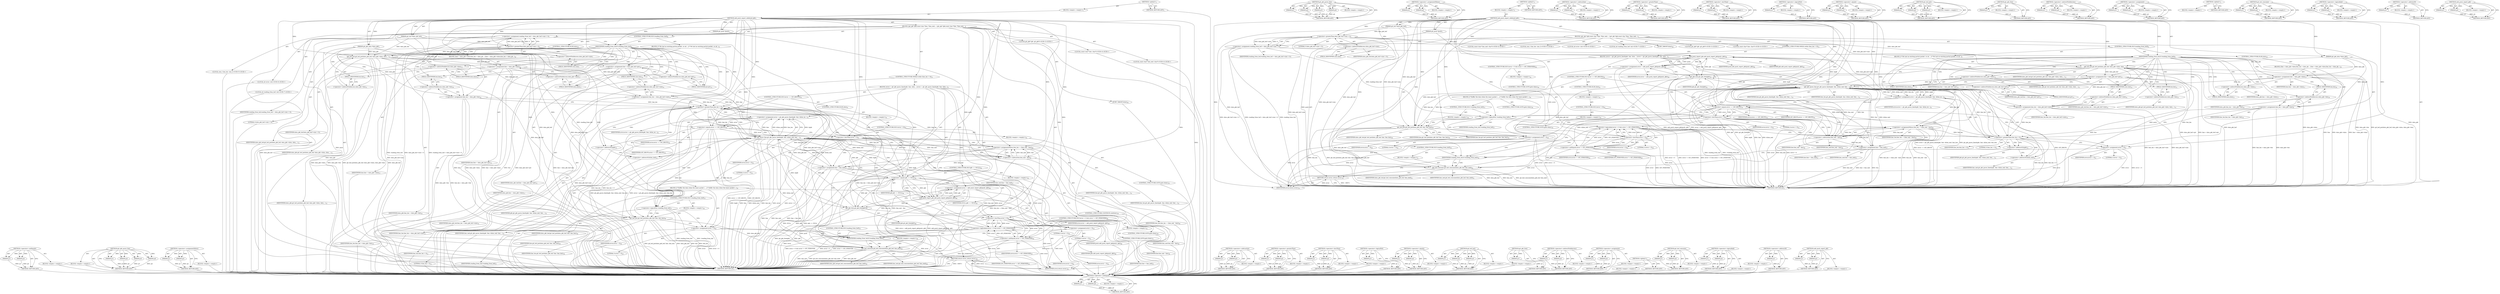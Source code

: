 digraph "add_push_report_pkt" {
vulnerable_240 [label=<(METHOD,&lt;operator&gt;.notEquals)>];
vulnerable_241 [label=<(PARAM,p1)>];
vulnerable_242 [label=<(PARAM,p2)>];
vulnerable_243 [label=<(BLOCK,&lt;empty&gt;,&lt;empty&gt;)>];
vulnerable_244 [label=<(METHOD_RETURN,ANY)>];
vulnerable_191 [label=<(METHOD,git_pkt_parse_line)>];
vulnerable_192 [label=<(PARAM,p1)>];
vulnerable_193 [label=<(PARAM,p2)>];
vulnerable_194 [label=<(PARAM,p3)>];
vulnerable_195 [label=<(PARAM,p4)>];
vulnerable_196 [label=<(BLOCK,&lt;empty&gt;,&lt;empty&gt;)>];
vulnerable_197 [label=<(METHOD_RETURN,ANY)>];
vulnerable_216 [label=<(METHOD,&lt;operator&gt;.assignmentMinus)>];
vulnerable_217 [label=<(PARAM,p1)>];
vulnerable_218 [label=<(PARAM,p2)>];
vulnerable_219 [label=<(BLOCK,&lt;empty&gt;,&lt;empty&gt;)>];
vulnerable_220 [label=<(METHOD_RETURN,ANY)>];
vulnerable_6 [label=<(METHOD,&lt;global&gt;)<SUB>1</SUB>>];
vulnerable_7 [label=<(BLOCK,&lt;empty&gt;,&lt;empty&gt;)<SUB>1</SUB>>];
vulnerable_8 [label=<(METHOD,add_push_report_sideband_pkt)<SUB>1</SUB>>];
vulnerable_9 [label=<(PARAM,git_push *push)<SUB>1</SUB>>];
vulnerable_10 [label=<(PARAM,git_pkt_data *data_pkt)<SUB>1</SUB>>];
vulnerable_11 [label=<(PARAM,git_buf *data_pkt_buf)<SUB>1</SUB>>];
vulnerable_12 [label=<(BLOCK,{
	git_pkt *pkt;
	const char *line, *line_end;
...,{
	git_pkt *pkt;
	const char *line, *line_end;
...)<SUB>2</SUB>>];
vulnerable_13 [label="<(LOCAL,git_pkt* pkt: git_pkt*)<SUB>3</SUB>>"];
vulnerable_14 [label="<(LOCAL,const char* line: char*)<SUB>4</SUB>>"];
vulnerable_15 [label="<(LOCAL,const char* line_end: char*)<SUB>4</SUB>>"];
vulnerable_16 [label="<(LOCAL,size_t line_len: size_t)<SUB>5</SUB>>"];
vulnerable_17 [label="<(LOCAL,int error: int)<SUB>6</SUB>>"];
vulnerable_18 [label="<(LOCAL,int reading_from_buf: int)<SUB>7</SUB>>"];
vulnerable_19 [label=<(&lt;operator&gt;.assignment,reading_from_buf = data_pkt_buf-&gt;size &gt; 0)<SUB>7</SUB>>];
vulnerable_20 [label=<(IDENTIFIER,reading_from_buf,reading_from_buf = data_pkt_buf-&gt;size &gt; 0)<SUB>7</SUB>>];
vulnerable_21 [label=<(&lt;operator&gt;.greaterThan,data_pkt_buf-&gt;size &gt; 0)<SUB>7</SUB>>];
vulnerable_22 [label=<(&lt;operator&gt;.indirectFieldAccess,data_pkt_buf-&gt;size)<SUB>7</SUB>>];
vulnerable_23 [label=<(IDENTIFIER,data_pkt_buf,data_pkt_buf-&gt;size &gt; 0)<SUB>7</SUB>>];
vulnerable_24 [label=<(FIELD_IDENTIFIER,size,size)<SUB>7</SUB>>];
vulnerable_25 [label=<(LITERAL,0,data_pkt_buf-&gt;size &gt; 0)<SUB>7</SUB>>];
vulnerable_26 [label=<(CONTROL_STRUCTURE,IF,if (reading_from_buf))<SUB>9</SUB>>];
vulnerable_27 [label=<(IDENTIFIER,reading_from_buf,if (reading_from_buf))<SUB>9</SUB>>];
vulnerable_28 [label=<(BLOCK,{
		/* We had an existing partial packet, so ad...,{
		/* We had an existing partial packet, so ad...)<SUB>9</SUB>>];
vulnerable_29 [label=<(git_buf_put,git_buf_put(data_pkt_buf, data_pkt-&gt;data, data_...)<SUB>12</SUB>>];
vulnerable_30 [label=<(IDENTIFIER,data_pkt_buf,git_buf_put(data_pkt_buf, data_pkt-&gt;data, data_...)<SUB>12</SUB>>];
vulnerable_31 [label=<(&lt;operator&gt;.indirectFieldAccess,data_pkt-&gt;data)<SUB>12</SUB>>];
vulnerable_32 [label=<(IDENTIFIER,data_pkt,git_buf_put(data_pkt_buf, data_pkt-&gt;data, data_...)<SUB>12</SUB>>];
vulnerable_33 [label=<(FIELD_IDENTIFIER,data,data)<SUB>12</SUB>>];
vulnerable_34 [label=<(&lt;operator&gt;.indirectFieldAccess,data_pkt-&gt;len)<SUB>12</SUB>>];
vulnerable_35 [label=<(IDENTIFIER,data_pkt,git_buf_put(data_pkt_buf, data_pkt-&gt;data, data_...)<SUB>12</SUB>>];
vulnerable_36 [label=<(FIELD_IDENTIFIER,len,len)<SUB>12</SUB>>];
vulnerable_37 [label=<(&lt;operator&gt;.assignment,line = data_pkt_buf-&gt;ptr)<SUB>13</SUB>>];
vulnerable_38 [label=<(IDENTIFIER,line,line = data_pkt_buf-&gt;ptr)<SUB>13</SUB>>];
vulnerable_39 [label=<(&lt;operator&gt;.indirectFieldAccess,data_pkt_buf-&gt;ptr)<SUB>13</SUB>>];
vulnerable_40 [label=<(IDENTIFIER,data_pkt_buf,line = data_pkt_buf-&gt;ptr)<SUB>13</SUB>>];
vulnerable_41 [label=<(FIELD_IDENTIFIER,ptr,ptr)<SUB>13</SUB>>];
vulnerable_42 [label=<(&lt;operator&gt;.assignment,line_len = data_pkt_buf-&gt;size)<SUB>14</SUB>>];
vulnerable_43 [label=<(IDENTIFIER,line_len,line_len = data_pkt_buf-&gt;size)<SUB>14</SUB>>];
vulnerable_44 [label=<(&lt;operator&gt;.indirectFieldAccess,data_pkt_buf-&gt;size)<SUB>14</SUB>>];
vulnerable_45 [label=<(IDENTIFIER,data_pkt_buf,line_len = data_pkt_buf-&gt;size)<SUB>14</SUB>>];
vulnerable_46 [label=<(FIELD_IDENTIFIER,size,size)<SUB>14</SUB>>];
vulnerable_47 [label=<(CONTROL_STRUCTURE,ELSE,else)<SUB>16</SUB>>];
vulnerable_48 [label=<(BLOCK,{
		line = data_pkt-&gt;data;
		line_len = data_pk...,{
		line = data_pkt-&gt;data;
		line_len = data_pk...)<SUB>16</SUB>>];
vulnerable_49 [label=<(&lt;operator&gt;.assignment,line = data_pkt-&gt;data)<SUB>17</SUB>>];
vulnerable_50 [label=<(IDENTIFIER,line,line = data_pkt-&gt;data)<SUB>17</SUB>>];
vulnerable_51 [label=<(&lt;operator&gt;.indirectFieldAccess,data_pkt-&gt;data)<SUB>17</SUB>>];
vulnerable_52 [label=<(IDENTIFIER,data_pkt,line = data_pkt-&gt;data)<SUB>17</SUB>>];
vulnerable_53 [label=<(FIELD_IDENTIFIER,data,data)<SUB>17</SUB>>];
vulnerable_54 [label=<(&lt;operator&gt;.assignment,line_len = data_pkt-&gt;len)<SUB>18</SUB>>];
vulnerable_55 [label=<(IDENTIFIER,line_len,line_len = data_pkt-&gt;len)<SUB>18</SUB>>];
vulnerable_56 [label=<(&lt;operator&gt;.indirectFieldAccess,data_pkt-&gt;len)<SUB>18</SUB>>];
vulnerable_57 [label=<(IDENTIFIER,data_pkt,line_len = data_pkt-&gt;len)<SUB>18</SUB>>];
vulnerable_58 [label=<(FIELD_IDENTIFIER,len,len)<SUB>18</SUB>>];
vulnerable_59 [label=<(CONTROL_STRUCTURE,WHILE,while (line_len &gt; 0))<SUB>21</SUB>>];
vulnerable_60 [label=<(&lt;operator&gt;.greaterThan,line_len &gt; 0)<SUB>21</SUB>>];
vulnerable_61 [label=<(IDENTIFIER,line_len,line_len &gt; 0)<SUB>21</SUB>>];
vulnerable_62 [label=<(LITERAL,0,line_len &gt; 0)<SUB>21</SUB>>];
vulnerable_63 [label=<(BLOCK,{
		error = git_pkt_parse_line(&amp;pkt, line, &amp;lin...,{
		error = git_pkt_parse_line(&amp;pkt, line, &amp;lin...)<SUB>21</SUB>>];
vulnerable_64 [label=<(&lt;operator&gt;.assignment,error = git_pkt_parse_line(&amp;pkt, line, &amp;line_en...)<SUB>22</SUB>>];
vulnerable_65 [label=<(IDENTIFIER,error,error = git_pkt_parse_line(&amp;pkt, line, &amp;line_en...)<SUB>22</SUB>>];
vulnerable_66 [label=<(git_pkt_parse_line,git_pkt_parse_line(&amp;pkt, line, &amp;line_end, line_...)<SUB>22</SUB>>];
vulnerable_67 [label=<(&lt;operator&gt;.addressOf,&amp;pkt)<SUB>22</SUB>>];
vulnerable_68 [label=<(IDENTIFIER,pkt,git_pkt_parse_line(&amp;pkt, line, &amp;line_end, line_...)<SUB>22</SUB>>];
vulnerable_69 [label=<(IDENTIFIER,line,git_pkt_parse_line(&amp;pkt, line, &amp;line_end, line_...)<SUB>22</SUB>>];
vulnerable_70 [label=<(&lt;operator&gt;.addressOf,&amp;line_end)<SUB>22</SUB>>];
vulnerable_71 [label=<(IDENTIFIER,line_end,git_pkt_parse_line(&amp;pkt, line, &amp;line_end, line_...)<SUB>22</SUB>>];
vulnerable_72 [label=<(IDENTIFIER,line_len,git_pkt_parse_line(&amp;pkt, line, &amp;line_end, line_...)<SUB>22</SUB>>];
vulnerable_73 [label=<(CONTROL_STRUCTURE,IF,if (error == GIT_EBUFS))<SUB>24</SUB>>];
vulnerable_74 [label=<(&lt;operator&gt;.equals,error == GIT_EBUFS)<SUB>24</SUB>>];
vulnerable_75 [label=<(IDENTIFIER,error,error == GIT_EBUFS)<SUB>24</SUB>>];
vulnerable_76 [label=<(IDENTIFIER,GIT_EBUFS,error == GIT_EBUFS)<SUB>24</SUB>>];
vulnerable_77 [label=<(BLOCK,{
			/* Buffer the data when the inner packet i...,{
			/* Buffer the data when the inner packet i...)<SUB>24</SUB>>];
vulnerable_78 [label=<(CONTROL_STRUCTURE,IF,if (!reading_from_buf))<SUB>27</SUB>>];
vulnerable_79 [label=<(&lt;operator&gt;.logicalNot,!reading_from_buf)<SUB>27</SUB>>];
vulnerable_80 [label=<(IDENTIFIER,reading_from_buf,!reading_from_buf)<SUB>27</SUB>>];
vulnerable_81 [label=<(BLOCK,&lt;empty&gt;,&lt;empty&gt;)<SUB>28</SUB>>];
vulnerable_82 [label=<(git_buf_put,git_buf_put(data_pkt_buf, line, line_len))<SUB>28</SUB>>];
vulnerable_83 [label=<(IDENTIFIER,data_pkt_buf,git_buf_put(data_pkt_buf, line, line_len))<SUB>28</SUB>>];
vulnerable_84 [label=<(IDENTIFIER,line,git_buf_put(data_pkt_buf, line, line_len))<SUB>28</SUB>>];
vulnerable_85 [label=<(IDENTIFIER,line_len,git_buf_put(data_pkt_buf, line, line_len))<SUB>28</SUB>>];
vulnerable_86 [label=<(&lt;operator&gt;.assignment,error = 0)<SUB>29</SUB>>];
vulnerable_87 [label=<(IDENTIFIER,error,error = 0)<SUB>29</SUB>>];
vulnerable_88 [label=<(LITERAL,0,error = 0)<SUB>29</SUB>>];
vulnerable_89 [label=<(CONTROL_STRUCTURE,GOTO,goto done;)<SUB>30</SUB>>];
vulnerable_90 [label=<(CONTROL_STRUCTURE,ELSE,else)<SUB>32</SUB>>];
vulnerable_91 [label=<(BLOCK,&lt;empty&gt;,&lt;empty&gt;)<SUB>32</SUB>>];
vulnerable_92 [label=<(CONTROL_STRUCTURE,IF,if (error &lt; 0))<SUB>32</SUB>>];
vulnerable_93 [label=<(&lt;operator&gt;.lessThan,error &lt; 0)<SUB>32</SUB>>];
vulnerable_94 [label=<(IDENTIFIER,error,error &lt; 0)<SUB>32</SUB>>];
vulnerable_95 [label=<(LITERAL,0,error &lt; 0)<SUB>32</SUB>>];
vulnerable_96 [label=<(BLOCK,&lt;empty&gt;,&lt;empty&gt;)<SUB>33</SUB>>];
vulnerable_97 [label=<(CONTROL_STRUCTURE,GOTO,goto done;)<SUB>33</SUB>>];
vulnerable_98 [label=<(&lt;operator&gt;.assignmentMinus,line_len -= (line_end - line))<SUB>36</SUB>>];
vulnerable_99 [label=<(IDENTIFIER,line_len,line_len -= (line_end - line))<SUB>36</SUB>>];
vulnerable_100 [label=<(&lt;operator&gt;.subtraction,line_end - line)<SUB>36</SUB>>];
vulnerable_101 [label=<(IDENTIFIER,line_end,line_end - line)<SUB>36</SUB>>];
vulnerable_102 [label=<(IDENTIFIER,line,line_end - line)<SUB>36</SUB>>];
vulnerable_103 [label=<(&lt;operator&gt;.assignment,line = line_end)<SUB>37</SUB>>];
vulnerable_104 [label=<(IDENTIFIER,line,line = line_end)<SUB>37</SUB>>];
vulnerable_105 [label=<(IDENTIFIER,line_end,line = line_end)<SUB>37</SUB>>];
vulnerable_106 [label=<(CONTROL_STRUCTURE,IF,if (pkt == NULL))<SUB>44</SUB>>];
vulnerable_107 [label=<(&lt;operator&gt;.equals,pkt == NULL)<SUB>44</SUB>>];
vulnerable_108 [label=<(IDENTIFIER,pkt,pkt == NULL)<SUB>44</SUB>>];
vulnerable_109 [label=<(IDENTIFIER,NULL,pkt == NULL)<SUB>44</SUB>>];
vulnerable_110 [label=<(BLOCK,&lt;empty&gt;,&lt;empty&gt;)<SUB>45</SUB>>];
vulnerable_111 [label=<(CONTROL_STRUCTURE,CONTINUE,continue;)<SUB>45</SUB>>];
vulnerable_112 [label=<(&lt;operator&gt;.assignment,error = add_push_report_pkt(push, pkt))<SUB>46</SUB>>];
vulnerable_113 [label=<(IDENTIFIER,error,error = add_push_report_pkt(push, pkt))<SUB>46</SUB>>];
vulnerable_114 [label=<(add_push_report_pkt,add_push_report_pkt(push, pkt))<SUB>46</SUB>>];
vulnerable_115 [label=<(IDENTIFIER,push,add_push_report_pkt(push, pkt))<SUB>46</SUB>>];
vulnerable_116 [label=<(IDENTIFIER,pkt,add_push_report_pkt(push, pkt))<SUB>46</SUB>>];
vulnerable_117 [label=<(git_pkt_free,git_pkt_free(pkt))<SUB>48</SUB>>];
vulnerable_118 [label=<(IDENTIFIER,pkt,git_pkt_free(pkt))<SUB>48</SUB>>];
vulnerable_119 [label=<(CONTROL_STRUCTURE,IF,if (error &lt; 0 &amp;&amp; error != GIT_ITEROVER))<SUB>50</SUB>>];
vulnerable_120 [label=<(&lt;operator&gt;.logicalAnd,error &lt; 0 &amp;&amp; error != GIT_ITEROVER)<SUB>50</SUB>>];
vulnerable_121 [label=<(&lt;operator&gt;.lessThan,error &lt; 0)<SUB>50</SUB>>];
vulnerable_122 [label=<(IDENTIFIER,error,error &lt; 0)<SUB>50</SUB>>];
vulnerable_123 [label=<(LITERAL,0,error &lt; 0)<SUB>50</SUB>>];
vulnerable_124 [label=<(&lt;operator&gt;.notEquals,error != GIT_ITEROVER)<SUB>50</SUB>>];
vulnerable_125 [label=<(IDENTIFIER,error,error != GIT_ITEROVER)<SUB>50</SUB>>];
vulnerable_126 [label=<(IDENTIFIER,GIT_ITEROVER,error != GIT_ITEROVER)<SUB>50</SUB>>];
vulnerable_127 [label=<(BLOCK,&lt;empty&gt;,&lt;empty&gt;)<SUB>51</SUB>>];
vulnerable_128 [label=<(CONTROL_STRUCTURE,GOTO,goto done;)<SUB>51</SUB>>];
vulnerable_129 [label=<(&lt;operator&gt;.assignment,error = 0)<SUB>54</SUB>>];
vulnerable_130 [label=<(IDENTIFIER,error,error = 0)<SUB>54</SUB>>];
vulnerable_131 [label=<(LITERAL,0,error = 0)<SUB>54</SUB>>];
vulnerable_132 [label=<(JUMP_TARGET,done)<SUB>56</SUB>>];
vulnerable_133 [label=<(CONTROL_STRUCTURE,IF,if (reading_from_buf))<SUB>57</SUB>>];
vulnerable_134 [label=<(IDENTIFIER,reading_from_buf,if (reading_from_buf))<SUB>57</SUB>>];
vulnerable_135 [label=<(BLOCK,&lt;empty&gt;,&lt;empty&gt;)<SUB>58</SUB>>];
vulnerable_136 [label=<(git_buf_consume,git_buf_consume(data_pkt_buf, line_end))<SUB>58</SUB>>];
vulnerable_137 [label=<(IDENTIFIER,data_pkt_buf,git_buf_consume(data_pkt_buf, line_end))<SUB>58</SUB>>];
vulnerable_138 [label=<(IDENTIFIER,line_end,git_buf_consume(data_pkt_buf, line_end))<SUB>58</SUB>>];
vulnerable_139 [label=<(RETURN,return error;,return error;)<SUB>59</SUB>>];
vulnerable_140 [label=<(IDENTIFIER,error,return error;)<SUB>59</SUB>>];
vulnerable_141 [label=<(METHOD_RETURN,int)<SUB>1</SUB>>];
vulnerable_143 [label=<(METHOD_RETURN,ANY)<SUB>1</SUB>>];
vulnerable_221 [label=<(METHOD,&lt;operator&gt;.subtraction)>];
vulnerable_222 [label=<(PARAM,p1)>];
vulnerable_223 [label=<(PARAM,p2)>];
vulnerable_224 [label=<(BLOCK,&lt;empty&gt;,&lt;empty&gt;)>];
vulnerable_225 [label=<(METHOD_RETURN,ANY)>];
vulnerable_175 [label=<(METHOD,&lt;operator&gt;.greaterThan)>];
vulnerable_176 [label=<(PARAM,p1)>];
vulnerable_177 [label=<(PARAM,p2)>];
vulnerable_178 [label=<(BLOCK,&lt;empty&gt;,&lt;empty&gt;)>];
vulnerable_179 [label=<(METHOD_RETURN,ANY)>];
vulnerable_211 [label=<(METHOD,&lt;operator&gt;.lessThan)>];
vulnerable_212 [label=<(PARAM,p1)>];
vulnerable_213 [label=<(PARAM,p2)>];
vulnerable_214 [label=<(BLOCK,&lt;empty&gt;,&lt;empty&gt;)>];
vulnerable_215 [label=<(METHOD_RETURN,ANY)>];
vulnerable_207 [label=<(METHOD,&lt;operator&gt;.logicalNot)>];
vulnerable_208 [label=<(PARAM,p1)>];
vulnerable_209 [label=<(BLOCK,&lt;empty&gt;,&lt;empty&gt;)>];
vulnerable_210 [label=<(METHOD_RETURN,ANY)>];
vulnerable_202 [label=<(METHOD,&lt;operator&gt;.equals)>];
vulnerable_203 [label=<(PARAM,p1)>];
vulnerable_204 [label=<(PARAM,p2)>];
vulnerable_205 [label=<(BLOCK,&lt;empty&gt;,&lt;empty&gt;)>];
vulnerable_206 [label=<(METHOD_RETURN,ANY)>];
vulnerable_185 [label=<(METHOD,git_buf_put)>];
vulnerable_186 [label=<(PARAM,p1)>];
vulnerable_187 [label=<(PARAM,p2)>];
vulnerable_188 [label=<(PARAM,p3)>];
vulnerable_189 [label=<(BLOCK,&lt;empty&gt;,&lt;empty&gt;)>];
vulnerable_190 [label=<(METHOD_RETURN,ANY)>];
vulnerable_231 [label=<(METHOD,git_pkt_free)>];
vulnerable_232 [label=<(PARAM,p1)>];
vulnerable_233 [label=<(BLOCK,&lt;empty&gt;,&lt;empty&gt;)>];
vulnerable_234 [label=<(METHOD_RETURN,ANY)>];
vulnerable_180 [label=<(METHOD,&lt;operator&gt;.indirectFieldAccess)>];
vulnerable_181 [label=<(PARAM,p1)>];
vulnerable_182 [label=<(PARAM,p2)>];
vulnerable_183 [label=<(BLOCK,&lt;empty&gt;,&lt;empty&gt;)>];
vulnerable_184 [label=<(METHOD_RETURN,ANY)>];
vulnerable_170 [label=<(METHOD,&lt;operator&gt;.assignment)>];
vulnerable_171 [label=<(PARAM,p1)>];
vulnerable_172 [label=<(PARAM,p2)>];
vulnerable_173 [label=<(BLOCK,&lt;empty&gt;,&lt;empty&gt;)>];
vulnerable_174 [label=<(METHOD_RETURN,ANY)>];
vulnerable_164 [label=<(METHOD,&lt;global&gt;)<SUB>1</SUB>>];
vulnerable_165 [label=<(BLOCK,&lt;empty&gt;,&lt;empty&gt;)>];
vulnerable_166 [label=<(METHOD_RETURN,ANY)>];
vulnerable_245 [label=<(METHOD,git_buf_consume)>];
vulnerable_246 [label=<(PARAM,p1)>];
vulnerable_247 [label=<(PARAM,p2)>];
vulnerable_248 [label=<(BLOCK,&lt;empty&gt;,&lt;empty&gt;)>];
vulnerable_249 [label=<(METHOD_RETURN,ANY)>];
vulnerable_235 [label=<(METHOD,&lt;operator&gt;.logicalAnd)>];
vulnerable_236 [label=<(PARAM,p1)>];
vulnerable_237 [label=<(PARAM,p2)>];
vulnerable_238 [label=<(BLOCK,&lt;empty&gt;,&lt;empty&gt;)>];
vulnerable_239 [label=<(METHOD_RETURN,ANY)>];
vulnerable_198 [label=<(METHOD,&lt;operator&gt;.addressOf)>];
vulnerable_199 [label=<(PARAM,p1)>];
vulnerable_200 [label=<(BLOCK,&lt;empty&gt;,&lt;empty&gt;)>];
vulnerable_201 [label=<(METHOD_RETURN,ANY)>];
vulnerable_226 [label=<(METHOD,add_push_report_pkt)>];
vulnerable_227 [label=<(PARAM,p1)>];
vulnerable_228 [label=<(PARAM,p2)>];
vulnerable_229 [label=<(BLOCK,&lt;empty&gt;,&lt;empty&gt;)>];
vulnerable_230 [label=<(METHOD_RETURN,ANY)>];
fixed_234 [label=<(METHOD,&lt;operator&gt;.notEquals)>];
fixed_235 [label=<(PARAM,p1)>];
fixed_236 [label=<(PARAM,p2)>];
fixed_237 [label=<(BLOCK,&lt;empty&gt;,&lt;empty&gt;)>];
fixed_238 [label=<(METHOD_RETURN,ANY)>];
fixed_185 [label=<(METHOD,git_pkt_parse_line)>];
fixed_186 [label=<(PARAM,p1)>];
fixed_187 [label=<(PARAM,p2)>];
fixed_188 [label=<(PARAM,p3)>];
fixed_189 [label=<(PARAM,p4)>];
fixed_190 [label=<(BLOCK,&lt;empty&gt;,&lt;empty&gt;)>];
fixed_191 [label=<(METHOD_RETURN,ANY)>];
fixed_210 [label=<(METHOD,&lt;operator&gt;.assignmentMinus)>];
fixed_211 [label=<(PARAM,p1)>];
fixed_212 [label=<(PARAM,p2)>];
fixed_213 [label=<(BLOCK,&lt;empty&gt;,&lt;empty&gt;)>];
fixed_214 [label=<(METHOD_RETURN,ANY)>];
fixed_6 [label=<(METHOD,&lt;global&gt;)<SUB>1</SUB>>];
fixed_7 [label=<(BLOCK,&lt;empty&gt;,&lt;empty&gt;)<SUB>1</SUB>>];
fixed_8 [label=<(METHOD,add_push_report_sideband_pkt)<SUB>1</SUB>>];
fixed_9 [label=<(PARAM,git_push *push)<SUB>1</SUB>>];
fixed_10 [label=<(PARAM,git_pkt_data *data_pkt)<SUB>1</SUB>>];
fixed_11 [label=<(PARAM,git_buf *data_pkt_buf)<SUB>1</SUB>>];
fixed_12 [label=<(BLOCK,{
	git_pkt *pkt;
	const char *line, *line_end;
...,{
	git_pkt *pkt;
	const char *line, *line_end;
...)<SUB>2</SUB>>];
fixed_13 [label="<(LOCAL,git_pkt* pkt: git_pkt*)<SUB>3</SUB>>"];
fixed_14 [label="<(LOCAL,const char* line: char*)<SUB>4</SUB>>"];
fixed_15 [label="<(LOCAL,const char* line_end: char*)<SUB>4</SUB>>"];
fixed_16 [label="<(LOCAL,size_t line_len: size_t)<SUB>5</SUB>>"];
fixed_17 [label="<(LOCAL,int error: int)<SUB>6</SUB>>"];
fixed_18 [label="<(LOCAL,int reading_from_buf: int)<SUB>7</SUB>>"];
fixed_19 [label=<(&lt;operator&gt;.assignment,reading_from_buf = data_pkt_buf-&gt;size &gt; 0)<SUB>7</SUB>>];
fixed_20 [label=<(IDENTIFIER,reading_from_buf,reading_from_buf = data_pkt_buf-&gt;size &gt; 0)<SUB>7</SUB>>];
fixed_21 [label=<(&lt;operator&gt;.greaterThan,data_pkt_buf-&gt;size &gt; 0)<SUB>7</SUB>>];
fixed_22 [label=<(&lt;operator&gt;.indirectFieldAccess,data_pkt_buf-&gt;size)<SUB>7</SUB>>];
fixed_23 [label=<(IDENTIFIER,data_pkt_buf,data_pkt_buf-&gt;size &gt; 0)<SUB>7</SUB>>];
fixed_24 [label=<(FIELD_IDENTIFIER,size,size)<SUB>7</SUB>>];
fixed_25 [label=<(LITERAL,0,data_pkt_buf-&gt;size &gt; 0)<SUB>7</SUB>>];
fixed_26 [label=<(CONTROL_STRUCTURE,IF,if (reading_from_buf))<SUB>9</SUB>>];
fixed_27 [label=<(IDENTIFIER,reading_from_buf,if (reading_from_buf))<SUB>9</SUB>>];
fixed_28 [label=<(BLOCK,{
		/* We had an existing partial packet, so ad...,{
		/* We had an existing partial packet, so ad...)<SUB>9</SUB>>];
fixed_29 [label=<(git_buf_put,git_buf_put(data_pkt_buf, data_pkt-&gt;data, data_...)<SUB>12</SUB>>];
fixed_30 [label=<(IDENTIFIER,data_pkt_buf,git_buf_put(data_pkt_buf, data_pkt-&gt;data, data_...)<SUB>12</SUB>>];
fixed_31 [label=<(&lt;operator&gt;.indirectFieldAccess,data_pkt-&gt;data)<SUB>12</SUB>>];
fixed_32 [label=<(IDENTIFIER,data_pkt,git_buf_put(data_pkt_buf, data_pkt-&gt;data, data_...)<SUB>12</SUB>>];
fixed_33 [label=<(FIELD_IDENTIFIER,data,data)<SUB>12</SUB>>];
fixed_34 [label=<(&lt;operator&gt;.indirectFieldAccess,data_pkt-&gt;len)<SUB>12</SUB>>];
fixed_35 [label=<(IDENTIFIER,data_pkt,git_buf_put(data_pkt_buf, data_pkt-&gt;data, data_...)<SUB>12</SUB>>];
fixed_36 [label=<(FIELD_IDENTIFIER,len,len)<SUB>12</SUB>>];
fixed_37 [label=<(&lt;operator&gt;.assignment,line = data_pkt_buf-&gt;ptr)<SUB>13</SUB>>];
fixed_38 [label=<(IDENTIFIER,line,line = data_pkt_buf-&gt;ptr)<SUB>13</SUB>>];
fixed_39 [label=<(&lt;operator&gt;.indirectFieldAccess,data_pkt_buf-&gt;ptr)<SUB>13</SUB>>];
fixed_40 [label=<(IDENTIFIER,data_pkt_buf,line = data_pkt_buf-&gt;ptr)<SUB>13</SUB>>];
fixed_41 [label=<(FIELD_IDENTIFIER,ptr,ptr)<SUB>13</SUB>>];
fixed_42 [label=<(&lt;operator&gt;.assignment,line_len = data_pkt_buf-&gt;size)<SUB>14</SUB>>];
fixed_43 [label=<(IDENTIFIER,line_len,line_len = data_pkt_buf-&gt;size)<SUB>14</SUB>>];
fixed_44 [label=<(&lt;operator&gt;.indirectFieldAccess,data_pkt_buf-&gt;size)<SUB>14</SUB>>];
fixed_45 [label=<(IDENTIFIER,data_pkt_buf,line_len = data_pkt_buf-&gt;size)<SUB>14</SUB>>];
fixed_46 [label=<(FIELD_IDENTIFIER,size,size)<SUB>14</SUB>>];
fixed_47 [label=<(CONTROL_STRUCTURE,ELSE,else)<SUB>16</SUB>>];
fixed_48 [label=<(BLOCK,{
		line = data_pkt-&gt;data;
		line_len = data_pk...,{
		line = data_pkt-&gt;data;
		line_len = data_pk...)<SUB>16</SUB>>];
fixed_49 [label=<(&lt;operator&gt;.assignment,line = data_pkt-&gt;data)<SUB>17</SUB>>];
fixed_50 [label=<(IDENTIFIER,line,line = data_pkt-&gt;data)<SUB>17</SUB>>];
fixed_51 [label=<(&lt;operator&gt;.indirectFieldAccess,data_pkt-&gt;data)<SUB>17</SUB>>];
fixed_52 [label=<(IDENTIFIER,data_pkt,line = data_pkt-&gt;data)<SUB>17</SUB>>];
fixed_53 [label=<(FIELD_IDENTIFIER,data,data)<SUB>17</SUB>>];
fixed_54 [label=<(&lt;operator&gt;.assignment,line_len = data_pkt-&gt;len)<SUB>18</SUB>>];
fixed_55 [label=<(IDENTIFIER,line_len,line_len = data_pkt-&gt;len)<SUB>18</SUB>>];
fixed_56 [label=<(&lt;operator&gt;.indirectFieldAccess,data_pkt-&gt;len)<SUB>18</SUB>>];
fixed_57 [label=<(IDENTIFIER,data_pkt,line_len = data_pkt-&gt;len)<SUB>18</SUB>>];
fixed_58 [label=<(FIELD_IDENTIFIER,len,len)<SUB>18</SUB>>];
fixed_59 [label=<(CONTROL_STRUCTURE,WHILE,while (line_len &gt; 0))<SUB>21</SUB>>];
fixed_60 [label=<(&lt;operator&gt;.greaterThan,line_len &gt; 0)<SUB>21</SUB>>];
fixed_61 [label=<(IDENTIFIER,line_len,line_len &gt; 0)<SUB>21</SUB>>];
fixed_62 [label=<(LITERAL,0,line_len &gt; 0)<SUB>21</SUB>>];
fixed_63 [label=<(BLOCK,{
		error = git_pkt_parse_line(&amp;pkt, line, &amp;lin...,{
		error = git_pkt_parse_line(&amp;pkt, line, &amp;lin...)<SUB>21</SUB>>];
fixed_64 [label=<(&lt;operator&gt;.assignment,error = git_pkt_parse_line(&amp;pkt, line, &amp;line_en...)<SUB>22</SUB>>];
fixed_65 [label=<(IDENTIFIER,error,error = git_pkt_parse_line(&amp;pkt, line, &amp;line_en...)<SUB>22</SUB>>];
fixed_66 [label=<(git_pkt_parse_line,git_pkt_parse_line(&amp;pkt, line, &amp;line_end, line_...)<SUB>22</SUB>>];
fixed_67 [label=<(&lt;operator&gt;.addressOf,&amp;pkt)<SUB>22</SUB>>];
fixed_68 [label=<(IDENTIFIER,pkt,git_pkt_parse_line(&amp;pkt, line, &amp;line_end, line_...)<SUB>22</SUB>>];
fixed_69 [label=<(IDENTIFIER,line,git_pkt_parse_line(&amp;pkt, line, &amp;line_end, line_...)<SUB>22</SUB>>];
fixed_70 [label=<(&lt;operator&gt;.addressOf,&amp;line_end)<SUB>22</SUB>>];
fixed_71 [label=<(IDENTIFIER,line_end,git_pkt_parse_line(&amp;pkt, line, &amp;line_end, line_...)<SUB>22</SUB>>];
fixed_72 [label=<(IDENTIFIER,line_len,git_pkt_parse_line(&amp;pkt, line, &amp;line_end, line_...)<SUB>22</SUB>>];
fixed_73 [label=<(CONTROL_STRUCTURE,IF,if (error == GIT_EBUFS))<SUB>24</SUB>>];
fixed_74 [label=<(&lt;operator&gt;.equals,error == GIT_EBUFS)<SUB>24</SUB>>];
fixed_75 [label=<(IDENTIFIER,error,error == GIT_EBUFS)<SUB>24</SUB>>];
fixed_76 [label=<(IDENTIFIER,GIT_EBUFS,error == GIT_EBUFS)<SUB>24</SUB>>];
fixed_77 [label=<(BLOCK,{
			/* Buffer the data when the inner packet i...,{
			/* Buffer the data when the inner packet i...)<SUB>24</SUB>>];
fixed_78 [label=<(CONTROL_STRUCTURE,IF,if (!reading_from_buf))<SUB>27</SUB>>];
fixed_79 [label=<(&lt;operator&gt;.logicalNot,!reading_from_buf)<SUB>27</SUB>>];
fixed_80 [label=<(IDENTIFIER,reading_from_buf,!reading_from_buf)<SUB>27</SUB>>];
fixed_81 [label=<(BLOCK,&lt;empty&gt;,&lt;empty&gt;)<SUB>28</SUB>>];
fixed_82 [label=<(git_buf_put,git_buf_put(data_pkt_buf, line, line_len))<SUB>28</SUB>>];
fixed_83 [label=<(IDENTIFIER,data_pkt_buf,git_buf_put(data_pkt_buf, line, line_len))<SUB>28</SUB>>];
fixed_84 [label=<(IDENTIFIER,line,git_buf_put(data_pkt_buf, line, line_len))<SUB>28</SUB>>];
fixed_85 [label=<(IDENTIFIER,line_len,git_buf_put(data_pkt_buf, line, line_len))<SUB>28</SUB>>];
fixed_86 [label=<(&lt;operator&gt;.assignment,error = 0)<SUB>29</SUB>>];
fixed_87 [label=<(IDENTIFIER,error,error = 0)<SUB>29</SUB>>];
fixed_88 [label=<(LITERAL,0,error = 0)<SUB>29</SUB>>];
fixed_89 [label=<(CONTROL_STRUCTURE,GOTO,goto done;)<SUB>30</SUB>>];
fixed_90 [label=<(CONTROL_STRUCTURE,ELSE,else)<SUB>32</SUB>>];
fixed_91 [label=<(BLOCK,&lt;empty&gt;,&lt;empty&gt;)<SUB>32</SUB>>];
fixed_92 [label=<(CONTROL_STRUCTURE,IF,if (error &lt; 0))<SUB>32</SUB>>];
fixed_93 [label=<(&lt;operator&gt;.lessThan,error &lt; 0)<SUB>32</SUB>>];
fixed_94 [label=<(IDENTIFIER,error,error &lt; 0)<SUB>32</SUB>>];
fixed_95 [label=<(LITERAL,0,error &lt; 0)<SUB>32</SUB>>];
fixed_96 [label=<(BLOCK,&lt;empty&gt;,&lt;empty&gt;)<SUB>33</SUB>>];
fixed_97 [label=<(CONTROL_STRUCTURE,GOTO,goto done;)<SUB>33</SUB>>];
fixed_98 [label=<(&lt;operator&gt;.assignmentMinus,line_len -= (line_end - line))<SUB>36</SUB>>];
fixed_99 [label=<(IDENTIFIER,line_len,line_len -= (line_end - line))<SUB>36</SUB>>];
fixed_100 [label=<(&lt;operator&gt;.subtraction,line_end - line)<SUB>36</SUB>>];
fixed_101 [label=<(IDENTIFIER,line_end,line_end - line)<SUB>36</SUB>>];
fixed_102 [label=<(IDENTIFIER,line,line_end - line)<SUB>36</SUB>>];
fixed_103 [label=<(&lt;operator&gt;.assignment,line = line_end)<SUB>37</SUB>>];
fixed_104 [label=<(IDENTIFIER,line,line = line_end)<SUB>37</SUB>>];
fixed_105 [label=<(IDENTIFIER,line_end,line = line_end)<SUB>37</SUB>>];
fixed_106 [label=<(&lt;operator&gt;.assignment,error = add_push_report_pkt(push, pkt))<SUB>39</SUB>>];
fixed_107 [label=<(IDENTIFIER,error,error = add_push_report_pkt(push, pkt))<SUB>39</SUB>>];
fixed_108 [label=<(add_push_report_pkt,add_push_report_pkt(push, pkt))<SUB>39</SUB>>];
fixed_109 [label=<(IDENTIFIER,push,add_push_report_pkt(push, pkt))<SUB>39</SUB>>];
fixed_110 [label=<(IDENTIFIER,pkt,add_push_report_pkt(push, pkt))<SUB>39</SUB>>];
fixed_111 [label=<(git_pkt_free,git_pkt_free(pkt))<SUB>41</SUB>>];
fixed_112 [label=<(IDENTIFIER,pkt,git_pkt_free(pkt))<SUB>41</SUB>>];
fixed_113 [label=<(CONTROL_STRUCTURE,IF,if (error &lt; 0 &amp;&amp; error != GIT_ITEROVER))<SUB>43</SUB>>];
fixed_114 [label=<(&lt;operator&gt;.logicalAnd,error &lt; 0 &amp;&amp; error != GIT_ITEROVER)<SUB>43</SUB>>];
fixed_115 [label=<(&lt;operator&gt;.lessThan,error &lt; 0)<SUB>43</SUB>>];
fixed_116 [label=<(IDENTIFIER,error,error &lt; 0)<SUB>43</SUB>>];
fixed_117 [label=<(LITERAL,0,error &lt; 0)<SUB>43</SUB>>];
fixed_118 [label=<(&lt;operator&gt;.notEquals,error != GIT_ITEROVER)<SUB>43</SUB>>];
fixed_119 [label=<(IDENTIFIER,error,error != GIT_ITEROVER)<SUB>43</SUB>>];
fixed_120 [label=<(IDENTIFIER,GIT_ITEROVER,error != GIT_ITEROVER)<SUB>43</SUB>>];
fixed_121 [label=<(BLOCK,&lt;empty&gt;,&lt;empty&gt;)<SUB>44</SUB>>];
fixed_122 [label=<(CONTROL_STRUCTURE,GOTO,goto done;)<SUB>44</SUB>>];
fixed_123 [label=<(&lt;operator&gt;.assignment,error = 0)<SUB>47</SUB>>];
fixed_124 [label=<(IDENTIFIER,error,error = 0)<SUB>47</SUB>>];
fixed_125 [label=<(LITERAL,0,error = 0)<SUB>47</SUB>>];
fixed_126 [label=<(JUMP_TARGET,done)<SUB>49</SUB>>];
fixed_127 [label=<(CONTROL_STRUCTURE,IF,if (reading_from_buf))<SUB>50</SUB>>];
fixed_128 [label=<(IDENTIFIER,reading_from_buf,if (reading_from_buf))<SUB>50</SUB>>];
fixed_129 [label=<(BLOCK,&lt;empty&gt;,&lt;empty&gt;)<SUB>51</SUB>>];
fixed_130 [label=<(git_buf_consume,git_buf_consume(data_pkt_buf, line_end))<SUB>51</SUB>>];
fixed_131 [label=<(IDENTIFIER,data_pkt_buf,git_buf_consume(data_pkt_buf, line_end))<SUB>51</SUB>>];
fixed_132 [label=<(IDENTIFIER,line_end,git_buf_consume(data_pkt_buf, line_end))<SUB>51</SUB>>];
fixed_133 [label=<(RETURN,return error;,return error;)<SUB>52</SUB>>];
fixed_134 [label=<(IDENTIFIER,error,return error;)<SUB>52</SUB>>];
fixed_135 [label=<(METHOD_RETURN,int)<SUB>1</SUB>>];
fixed_137 [label=<(METHOD_RETURN,ANY)<SUB>1</SUB>>];
fixed_215 [label=<(METHOD,&lt;operator&gt;.subtraction)>];
fixed_216 [label=<(PARAM,p1)>];
fixed_217 [label=<(PARAM,p2)>];
fixed_218 [label=<(BLOCK,&lt;empty&gt;,&lt;empty&gt;)>];
fixed_219 [label=<(METHOD_RETURN,ANY)>];
fixed_169 [label=<(METHOD,&lt;operator&gt;.greaterThan)>];
fixed_170 [label=<(PARAM,p1)>];
fixed_171 [label=<(PARAM,p2)>];
fixed_172 [label=<(BLOCK,&lt;empty&gt;,&lt;empty&gt;)>];
fixed_173 [label=<(METHOD_RETURN,ANY)>];
fixed_205 [label=<(METHOD,&lt;operator&gt;.lessThan)>];
fixed_206 [label=<(PARAM,p1)>];
fixed_207 [label=<(PARAM,p2)>];
fixed_208 [label=<(BLOCK,&lt;empty&gt;,&lt;empty&gt;)>];
fixed_209 [label=<(METHOD_RETURN,ANY)>];
fixed_201 [label=<(METHOD,&lt;operator&gt;.logicalNot)>];
fixed_202 [label=<(PARAM,p1)>];
fixed_203 [label=<(BLOCK,&lt;empty&gt;,&lt;empty&gt;)>];
fixed_204 [label=<(METHOD_RETURN,ANY)>];
fixed_196 [label=<(METHOD,&lt;operator&gt;.equals)>];
fixed_197 [label=<(PARAM,p1)>];
fixed_198 [label=<(PARAM,p2)>];
fixed_199 [label=<(BLOCK,&lt;empty&gt;,&lt;empty&gt;)>];
fixed_200 [label=<(METHOD_RETURN,ANY)>];
fixed_179 [label=<(METHOD,git_buf_put)>];
fixed_180 [label=<(PARAM,p1)>];
fixed_181 [label=<(PARAM,p2)>];
fixed_182 [label=<(PARAM,p3)>];
fixed_183 [label=<(BLOCK,&lt;empty&gt;,&lt;empty&gt;)>];
fixed_184 [label=<(METHOD_RETURN,ANY)>];
fixed_225 [label=<(METHOD,git_pkt_free)>];
fixed_226 [label=<(PARAM,p1)>];
fixed_227 [label=<(BLOCK,&lt;empty&gt;,&lt;empty&gt;)>];
fixed_228 [label=<(METHOD_RETURN,ANY)>];
fixed_174 [label=<(METHOD,&lt;operator&gt;.indirectFieldAccess)>];
fixed_175 [label=<(PARAM,p1)>];
fixed_176 [label=<(PARAM,p2)>];
fixed_177 [label=<(BLOCK,&lt;empty&gt;,&lt;empty&gt;)>];
fixed_178 [label=<(METHOD_RETURN,ANY)>];
fixed_164 [label=<(METHOD,&lt;operator&gt;.assignment)>];
fixed_165 [label=<(PARAM,p1)>];
fixed_166 [label=<(PARAM,p2)>];
fixed_167 [label=<(BLOCK,&lt;empty&gt;,&lt;empty&gt;)>];
fixed_168 [label=<(METHOD_RETURN,ANY)>];
fixed_158 [label=<(METHOD,&lt;global&gt;)<SUB>1</SUB>>];
fixed_159 [label=<(BLOCK,&lt;empty&gt;,&lt;empty&gt;)>];
fixed_160 [label=<(METHOD_RETURN,ANY)>];
fixed_239 [label=<(METHOD,git_buf_consume)>];
fixed_240 [label=<(PARAM,p1)>];
fixed_241 [label=<(PARAM,p2)>];
fixed_242 [label=<(BLOCK,&lt;empty&gt;,&lt;empty&gt;)>];
fixed_243 [label=<(METHOD_RETURN,ANY)>];
fixed_229 [label=<(METHOD,&lt;operator&gt;.logicalAnd)>];
fixed_230 [label=<(PARAM,p1)>];
fixed_231 [label=<(PARAM,p2)>];
fixed_232 [label=<(BLOCK,&lt;empty&gt;,&lt;empty&gt;)>];
fixed_233 [label=<(METHOD_RETURN,ANY)>];
fixed_192 [label=<(METHOD,&lt;operator&gt;.addressOf)>];
fixed_193 [label=<(PARAM,p1)>];
fixed_194 [label=<(BLOCK,&lt;empty&gt;,&lt;empty&gt;)>];
fixed_195 [label=<(METHOD_RETURN,ANY)>];
fixed_220 [label=<(METHOD,add_push_report_pkt)>];
fixed_221 [label=<(PARAM,p1)>];
fixed_222 [label=<(PARAM,p2)>];
fixed_223 [label=<(BLOCK,&lt;empty&gt;,&lt;empty&gt;)>];
fixed_224 [label=<(METHOD_RETURN,ANY)>];
vulnerable_240 -> vulnerable_241  [key=0, label="AST: "];
vulnerable_240 -> vulnerable_241  [key=1, label="DDG: "];
vulnerable_240 -> vulnerable_243  [key=0, label="AST: "];
vulnerable_240 -> vulnerable_242  [key=0, label="AST: "];
vulnerable_240 -> vulnerable_242  [key=1, label="DDG: "];
vulnerable_240 -> vulnerable_244  [key=0, label="AST: "];
vulnerable_240 -> vulnerable_244  [key=1, label="CFG: "];
vulnerable_241 -> vulnerable_244  [key=0, label="DDG: p1"];
vulnerable_242 -> vulnerable_244  [key=0, label="DDG: p2"];
vulnerable_243 -> fixed_234  [key=0];
vulnerable_244 -> fixed_234  [key=0];
vulnerable_191 -> vulnerable_192  [key=0, label="AST: "];
vulnerable_191 -> vulnerable_192  [key=1, label="DDG: "];
vulnerable_191 -> vulnerable_196  [key=0, label="AST: "];
vulnerable_191 -> vulnerable_193  [key=0, label="AST: "];
vulnerable_191 -> vulnerable_193  [key=1, label="DDG: "];
vulnerable_191 -> vulnerable_197  [key=0, label="AST: "];
vulnerable_191 -> vulnerable_197  [key=1, label="CFG: "];
vulnerable_191 -> vulnerable_194  [key=0, label="AST: "];
vulnerable_191 -> vulnerable_194  [key=1, label="DDG: "];
vulnerable_191 -> vulnerable_195  [key=0, label="AST: "];
vulnerable_191 -> vulnerable_195  [key=1, label="DDG: "];
vulnerable_192 -> vulnerable_197  [key=0, label="DDG: p1"];
vulnerable_193 -> vulnerable_197  [key=0, label="DDG: p2"];
vulnerable_194 -> vulnerable_197  [key=0, label="DDG: p3"];
vulnerable_195 -> vulnerable_197  [key=0, label="DDG: p4"];
vulnerable_196 -> fixed_234  [key=0];
vulnerable_197 -> fixed_234  [key=0];
vulnerable_216 -> vulnerable_217  [key=0, label="AST: "];
vulnerable_216 -> vulnerable_217  [key=1, label="DDG: "];
vulnerable_216 -> vulnerable_219  [key=0, label="AST: "];
vulnerable_216 -> vulnerable_218  [key=0, label="AST: "];
vulnerable_216 -> vulnerable_218  [key=1, label="DDG: "];
vulnerable_216 -> vulnerable_220  [key=0, label="AST: "];
vulnerable_216 -> vulnerable_220  [key=1, label="CFG: "];
vulnerable_217 -> vulnerable_220  [key=0, label="DDG: p1"];
vulnerable_218 -> vulnerable_220  [key=0, label="DDG: p2"];
vulnerable_219 -> fixed_234  [key=0];
vulnerable_220 -> fixed_234  [key=0];
vulnerable_6 -> vulnerable_7  [key=0, label="AST: "];
vulnerable_6 -> vulnerable_143  [key=0, label="AST: "];
vulnerable_6 -> vulnerable_143  [key=1, label="CFG: "];
vulnerable_7 -> vulnerable_8  [key=0, label="AST: "];
vulnerable_8 -> vulnerable_9  [key=0, label="AST: "];
vulnerable_8 -> vulnerable_9  [key=1, label="DDG: "];
vulnerable_8 -> vulnerable_10  [key=0, label="AST: "];
vulnerable_8 -> vulnerable_10  [key=1, label="DDG: "];
vulnerable_8 -> vulnerable_11  [key=0, label="AST: "];
vulnerable_8 -> vulnerable_11  [key=1, label="DDG: "];
vulnerable_8 -> vulnerable_12  [key=0, label="AST: "];
vulnerable_8 -> vulnerable_141  [key=0, label="AST: "];
vulnerable_8 -> vulnerable_24  [key=0, label="CFG: "];
vulnerable_8 -> vulnerable_129  [key=0, label="DDG: "];
vulnerable_8 -> vulnerable_27  [key=0, label="DDG: "];
vulnerable_8 -> vulnerable_134  [key=0, label="DDG: "];
vulnerable_8 -> vulnerable_140  [key=0, label="DDG: "];
vulnerable_8 -> vulnerable_21  [key=0, label="DDG: "];
vulnerable_8 -> vulnerable_60  [key=0, label="DDG: "];
vulnerable_8 -> vulnerable_103  [key=0, label="DDG: "];
vulnerable_8 -> vulnerable_29  [key=0, label="DDG: "];
vulnerable_8 -> vulnerable_98  [key=0, label="DDG: "];
vulnerable_8 -> vulnerable_117  [key=0, label="DDG: "];
vulnerable_8 -> vulnerable_136  [key=0, label="DDG: "];
vulnerable_8 -> vulnerable_66  [key=0, label="DDG: "];
vulnerable_8 -> vulnerable_74  [key=0, label="DDG: "];
vulnerable_8 -> vulnerable_86  [key=0, label="DDG: "];
vulnerable_8 -> vulnerable_100  [key=0, label="DDG: "];
vulnerable_8 -> vulnerable_107  [key=0, label="DDG: "];
vulnerable_8 -> vulnerable_114  [key=0, label="DDG: "];
vulnerable_8 -> vulnerable_121  [key=0, label="DDG: "];
vulnerable_8 -> vulnerable_124  [key=0, label="DDG: "];
vulnerable_8 -> vulnerable_79  [key=0, label="DDG: "];
vulnerable_8 -> vulnerable_82  [key=0, label="DDG: "];
vulnerable_8 -> vulnerable_93  [key=0, label="DDG: "];
vulnerable_9 -> vulnerable_141  [key=0, label="DDG: push"];
vulnerable_9 -> vulnerable_114  [key=0, label="DDG: push"];
vulnerable_10 -> vulnerable_141  [key=0, label="DDG: data_pkt"];
vulnerable_10 -> vulnerable_29  [key=0, label="DDG: data_pkt"];
vulnerable_10 -> vulnerable_49  [key=0, label="DDG: data_pkt"];
vulnerable_10 -> vulnerable_54  [key=0, label="DDG: data_pkt"];
vulnerable_11 -> vulnerable_141  [key=0, label="DDG: data_pkt_buf"];
vulnerable_11 -> vulnerable_21  [key=0, label="DDG: data_pkt_buf"];
vulnerable_11 -> vulnerable_29  [key=0, label="DDG: data_pkt_buf"];
vulnerable_11 -> vulnerable_136  [key=0, label="DDG: data_pkt_buf"];
vulnerable_11 -> vulnerable_82  [key=0, label="DDG: data_pkt_buf"];
vulnerable_12 -> vulnerable_13  [key=0, label="AST: "];
vulnerable_12 -> vulnerable_14  [key=0, label="AST: "];
vulnerable_12 -> vulnerable_15  [key=0, label="AST: "];
vulnerable_12 -> vulnerable_16  [key=0, label="AST: "];
vulnerable_12 -> vulnerable_17  [key=0, label="AST: "];
vulnerable_12 -> vulnerable_18  [key=0, label="AST: "];
vulnerable_12 -> vulnerable_19  [key=0, label="AST: "];
vulnerable_12 -> vulnerable_26  [key=0, label="AST: "];
vulnerable_12 -> vulnerable_59  [key=0, label="AST: "];
vulnerable_12 -> vulnerable_129  [key=0, label="AST: "];
vulnerable_12 -> vulnerable_132  [key=0, label="AST: "];
vulnerable_12 -> vulnerable_133  [key=0, label="AST: "];
vulnerable_12 -> vulnerable_139  [key=0, label="AST: "];
vulnerable_13 -> fixed_234  [key=0];
vulnerable_14 -> fixed_234  [key=0];
vulnerable_15 -> fixed_234  [key=0];
vulnerable_16 -> fixed_234  [key=0];
vulnerable_17 -> fixed_234  [key=0];
vulnerable_18 -> fixed_234  [key=0];
vulnerable_19 -> vulnerable_20  [key=0, label="AST: "];
vulnerable_19 -> vulnerable_21  [key=0, label="AST: "];
vulnerable_19 -> vulnerable_27  [key=0, label="CFG: "];
vulnerable_19 -> vulnerable_141  [key=0, label="DDG: reading_from_buf"];
vulnerable_19 -> vulnerable_141  [key=1, label="DDG: data_pkt_buf-&gt;size &gt; 0"];
vulnerable_19 -> vulnerable_141  [key=2, label="DDG: reading_from_buf = data_pkt_buf-&gt;size &gt; 0"];
vulnerable_19 -> vulnerable_79  [key=0, label="DDG: reading_from_buf"];
vulnerable_20 -> fixed_234  [key=0];
vulnerable_21 -> vulnerable_22  [key=0, label="AST: "];
vulnerable_21 -> vulnerable_25  [key=0, label="AST: "];
vulnerable_21 -> vulnerable_19  [key=0, label="CFG: "];
vulnerable_21 -> vulnerable_19  [key=1, label="DDG: data_pkt_buf-&gt;size"];
vulnerable_21 -> vulnerable_19  [key=2, label="DDG: 0"];
vulnerable_21 -> vulnerable_141  [key=0, label="DDG: data_pkt_buf-&gt;size"];
vulnerable_21 -> vulnerable_42  [key=0, label="DDG: data_pkt_buf-&gt;size"];
vulnerable_21 -> vulnerable_29  [key=0, label="DDG: data_pkt_buf-&gt;size"];
vulnerable_21 -> vulnerable_136  [key=0, label="DDG: data_pkt_buf-&gt;size"];
vulnerable_21 -> vulnerable_82  [key=0, label="DDG: data_pkt_buf-&gt;size"];
vulnerable_22 -> vulnerable_23  [key=0, label="AST: "];
vulnerable_22 -> vulnerable_24  [key=0, label="AST: "];
vulnerable_22 -> vulnerable_21  [key=0, label="CFG: "];
vulnerable_23 -> fixed_234  [key=0];
vulnerable_24 -> vulnerable_22  [key=0, label="CFG: "];
vulnerable_25 -> fixed_234  [key=0];
vulnerable_26 -> vulnerable_27  [key=0, label="AST: "];
vulnerable_26 -> vulnerable_28  [key=0, label="AST: "];
vulnerable_26 -> vulnerable_47  [key=0, label="AST: "];
vulnerable_27 -> vulnerable_33  [key=0, label="CFG: "];
vulnerable_27 -> vulnerable_33  [key=1, label="CDG: "];
vulnerable_27 -> vulnerable_53  [key=0, label="CFG: "];
vulnerable_27 -> vulnerable_53  [key=1, label="CDG: "];
vulnerable_27 -> vulnerable_34  [key=0, label="CDG: "];
vulnerable_27 -> vulnerable_49  [key=0, label="CDG: "];
vulnerable_27 -> vulnerable_42  [key=0, label="CDG: "];
vulnerable_27 -> vulnerable_51  [key=0, label="CDG: "];
vulnerable_27 -> vulnerable_37  [key=0, label="CDG: "];
vulnerable_27 -> vulnerable_46  [key=0, label="CDG: "];
vulnerable_27 -> vulnerable_56  [key=0, label="CDG: "];
vulnerable_27 -> vulnerable_29  [key=0, label="CDG: "];
vulnerable_27 -> vulnerable_44  [key=0, label="CDG: "];
vulnerable_27 -> vulnerable_54  [key=0, label="CDG: "];
vulnerable_27 -> vulnerable_58  [key=0, label="CDG: "];
vulnerable_27 -> vulnerable_36  [key=0, label="CDG: "];
vulnerable_27 -> vulnerable_41  [key=0, label="CDG: "];
vulnerable_27 -> vulnerable_39  [key=0, label="CDG: "];
vulnerable_27 -> vulnerable_31  [key=0, label="CDG: "];
vulnerable_28 -> vulnerable_29  [key=0, label="AST: "];
vulnerable_28 -> vulnerable_37  [key=0, label="AST: "];
vulnerable_28 -> vulnerable_42  [key=0, label="AST: "];
vulnerable_29 -> vulnerable_30  [key=0, label="AST: "];
vulnerable_29 -> vulnerable_31  [key=0, label="AST: "];
vulnerable_29 -> vulnerable_34  [key=0, label="AST: "];
vulnerable_29 -> vulnerable_41  [key=0, label="CFG: "];
vulnerable_29 -> vulnerable_141  [key=0, label="DDG: data_pkt_buf"];
vulnerable_29 -> vulnerable_141  [key=1, label="DDG: data_pkt-&gt;data"];
vulnerable_29 -> vulnerable_141  [key=2, label="DDG: data_pkt-&gt;len"];
vulnerable_29 -> vulnerable_141  [key=3, label="DDG: git_buf_put(data_pkt_buf, data_pkt-&gt;data, data_pkt-&gt;len)"];
vulnerable_29 -> vulnerable_37  [key=0, label="DDG: data_pkt_buf"];
vulnerable_29 -> vulnerable_42  [key=0, label="DDG: data_pkt_buf"];
vulnerable_29 -> vulnerable_136  [key=0, label="DDG: data_pkt_buf"];
vulnerable_29 -> vulnerable_82  [key=0, label="DDG: data_pkt_buf"];
vulnerable_30 -> fixed_234  [key=0];
vulnerable_31 -> vulnerable_32  [key=0, label="AST: "];
vulnerable_31 -> vulnerable_33  [key=0, label="AST: "];
vulnerable_31 -> vulnerable_36  [key=0, label="CFG: "];
vulnerable_32 -> fixed_234  [key=0];
vulnerable_33 -> vulnerable_31  [key=0, label="CFG: "];
vulnerable_34 -> vulnerable_35  [key=0, label="AST: "];
vulnerable_34 -> vulnerable_36  [key=0, label="AST: "];
vulnerable_34 -> vulnerable_29  [key=0, label="CFG: "];
vulnerable_35 -> fixed_234  [key=0];
vulnerable_36 -> vulnerable_34  [key=0, label="CFG: "];
vulnerable_37 -> vulnerable_38  [key=0, label="AST: "];
vulnerable_37 -> vulnerable_39  [key=0, label="AST: "];
vulnerable_37 -> vulnerable_46  [key=0, label="CFG: "];
vulnerable_37 -> vulnerable_141  [key=0, label="DDG: line"];
vulnerable_37 -> vulnerable_141  [key=1, label="DDG: data_pkt_buf-&gt;ptr"];
vulnerable_37 -> vulnerable_141  [key=2, label="DDG: line = data_pkt_buf-&gt;ptr"];
vulnerable_37 -> vulnerable_66  [key=0, label="DDG: line"];
vulnerable_38 -> fixed_234  [key=0];
vulnerable_39 -> vulnerable_40  [key=0, label="AST: "];
vulnerable_39 -> vulnerable_41  [key=0, label="AST: "];
vulnerable_39 -> vulnerable_37  [key=0, label="CFG: "];
vulnerable_40 -> fixed_234  [key=0];
vulnerable_41 -> vulnerable_39  [key=0, label="CFG: "];
vulnerable_42 -> vulnerable_43  [key=0, label="AST: "];
vulnerable_42 -> vulnerable_44  [key=0, label="AST: "];
vulnerable_42 -> vulnerable_60  [key=0, label="CFG: "];
vulnerable_42 -> vulnerable_60  [key=1, label="DDG: line_len"];
vulnerable_42 -> vulnerable_141  [key=0, label="DDG: data_pkt_buf-&gt;size"];
vulnerable_42 -> vulnerable_141  [key=1, label="DDG: line_len = data_pkt_buf-&gt;size"];
vulnerable_43 -> fixed_234  [key=0];
vulnerable_44 -> vulnerable_45  [key=0, label="AST: "];
vulnerable_44 -> vulnerable_46  [key=0, label="AST: "];
vulnerable_44 -> vulnerable_42  [key=0, label="CFG: "];
vulnerable_45 -> fixed_234  [key=0];
vulnerable_46 -> vulnerable_44  [key=0, label="CFG: "];
vulnerable_47 -> vulnerable_48  [key=0, label="AST: "];
vulnerable_48 -> vulnerable_49  [key=0, label="AST: "];
vulnerable_48 -> vulnerable_54  [key=0, label="AST: "];
vulnerable_49 -> vulnerable_50  [key=0, label="AST: "];
vulnerable_49 -> vulnerable_51  [key=0, label="AST: "];
vulnerable_49 -> vulnerable_58  [key=0, label="CFG: "];
vulnerable_49 -> vulnerable_141  [key=0, label="DDG: line"];
vulnerable_49 -> vulnerable_141  [key=1, label="DDG: data_pkt-&gt;data"];
vulnerable_49 -> vulnerable_141  [key=2, label="DDG: line = data_pkt-&gt;data"];
vulnerable_49 -> vulnerable_66  [key=0, label="DDG: line"];
vulnerable_50 -> fixed_234  [key=0];
vulnerable_51 -> vulnerable_52  [key=0, label="AST: "];
vulnerable_51 -> vulnerable_53  [key=0, label="AST: "];
vulnerable_51 -> vulnerable_49  [key=0, label="CFG: "];
vulnerable_52 -> fixed_234  [key=0];
vulnerable_53 -> vulnerable_51  [key=0, label="CFG: "];
vulnerable_54 -> vulnerable_55  [key=0, label="AST: "];
vulnerable_54 -> vulnerable_56  [key=0, label="AST: "];
vulnerable_54 -> vulnerable_60  [key=0, label="CFG: "];
vulnerable_54 -> vulnerable_60  [key=1, label="DDG: line_len"];
vulnerable_54 -> vulnerable_141  [key=0, label="DDG: data_pkt-&gt;len"];
vulnerable_54 -> vulnerable_141  [key=1, label="DDG: line_len = data_pkt-&gt;len"];
vulnerable_55 -> fixed_234  [key=0];
vulnerable_56 -> vulnerable_57  [key=0, label="AST: "];
vulnerable_56 -> vulnerable_58  [key=0, label="AST: "];
vulnerable_56 -> vulnerable_54  [key=0, label="CFG: "];
vulnerable_57 -> fixed_234  [key=0];
vulnerable_58 -> vulnerable_56  [key=0, label="CFG: "];
vulnerable_59 -> vulnerable_60  [key=0, label="AST: "];
vulnerable_59 -> vulnerable_63  [key=0, label="AST: "];
vulnerable_60 -> vulnerable_61  [key=0, label="AST: "];
vulnerable_60 -> vulnerable_62  [key=0, label="AST: "];
vulnerable_60 -> vulnerable_67  [key=0, label="CFG: "];
vulnerable_60 -> vulnerable_67  [key=1, label="CDG: "];
vulnerable_60 -> vulnerable_129  [key=0, label="CFG: "];
vulnerable_60 -> vulnerable_129  [key=1, label="CDG: "];
vulnerable_60 -> vulnerable_141  [key=0, label="DDG: line_len"];
vulnerable_60 -> vulnerable_141  [key=1, label="DDG: line_len &gt; 0"];
vulnerable_60 -> vulnerable_66  [key=0, label="DDG: line_len"];
vulnerable_60 -> vulnerable_66  [key=1, label="CDG: "];
vulnerable_60 -> vulnerable_64  [key=0, label="CDG: "];
vulnerable_60 -> vulnerable_74  [key=0, label="CDG: "];
vulnerable_60 -> vulnerable_70  [key=0, label="CDG: "];
vulnerable_61 -> fixed_234  [key=0];
vulnerable_62 -> fixed_234  [key=0];
vulnerable_63 -> vulnerable_64  [key=0, label="AST: "];
vulnerable_63 -> vulnerable_73  [key=0, label="AST: "];
vulnerable_63 -> vulnerable_98  [key=0, label="AST: "];
vulnerable_63 -> vulnerable_103  [key=0, label="AST: "];
vulnerable_63 -> vulnerable_106  [key=0, label="AST: "];
vulnerable_63 -> vulnerable_112  [key=0, label="AST: "];
vulnerable_63 -> vulnerable_117  [key=0, label="AST: "];
vulnerable_63 -> vulnerable_119  [key=0, label="AST: "];
vulnerable_64 -> vulnerable_65  [key=0, label="AST: "];
vulnerable_64 -> vulnerable_66  [key=0, label="AST: "];
vulnerable_64 -> vulnerable_74  [key=0, label="CFG: "];
vulnerable_64 -> vulnerable_74  [key=1, label="DDG: error"];
vulnerable_64 -> vulnerable_141  [key=0, label="DDG: git_pkt_parse_line(&amp;pkt, line, &amp;line_end, line_len)"];
vulnerable_64 -> vulnerable_141  [key=1, label="DDG: error = git_pkt_parse_line(&amp;pkt, line, &amp;line_end, line_len)"];
vulnerable_65 -> fixed_234  [key=0];
vulnerable_66 -> vulnerable_67  [key=0, label="AST: "];
vulnerable_66 -> vulnerable_69  [key=0, label="AST: "];
vulnerable_66 -> vulnerable_70  [key=0, label="AST: "];
vulnerable_66 -> vulnerable_72  [key=0, label="AST: "];
vulnerable_66 -> vulnerable_64  [key=0, label="CFG: "];
vulnerable_66 -> vulnerable_64  [key=1, label="DDG: &amp;pkt"];
vulnerable_66 -> vulnerable_64  [key=2, label="DDG: line"];
vulnerable_66 -> vulnerable_64  [key=3, label="DDG: &amp;line_end"];
vulnerable_66 -> vulnerable_64  [key=4, label="DDG: line_len"];
vulnerable_66 -> vulnerable_141  [key=0, label="DDG: &amp;pkt"];
vulnerable_66 -> vulnerable_141  [key=1, label="DDG: line"];
vulnerable_66 -> vulnerable_141  [key=2, label="DDG: &amp;line_end"];
vulnerable_66 -> vulnerable_141  [key=3, label="DDG: line_len"];
vulnerable_66 -> vulnerable_103  [key=0, label="DDG: &amp;line_end"];
vulnerable_66 -> vulnerable_98  [key=0, label="DDG: line_len"];
vulnerable_66 -> vulnerable_117  [key=0, label="DDG: &amp;pkt"];
vulnerable_66 -> vulnerable_136  [key=0, label="DDG: &amp;line_end"];
vulnerable_66 -> vulnerable_100  [key=0, label="DDG: &amp;line_end"];
vulnerable_66 -> vulnerable_100  [key=1, label="DDG: line"];
vulnerable_66 -> vulnerable_107  [key=0, label="DDG: &amp;pkt"];
vulnerable_66 -> vulnerable_114  [key=0, label="DDG: &amp;pkt"];
vulnerable_66 -> vulnerable_82  [key=0, label="DDG: line"];
vulnerable_66 -> vulnerable_82  [key=1, label="DDG: line_len"];
vulnerable_67 -> vulnerable_68  [key=0, label="AST: "];
vulnerable_67 -> vulnerable_70  [key=0, label="CFG: "];
vulnerable_68 -> fixed_234  [key=0];
vulnerable_69 -> fixed_234  [key=0];
vulnerable_70 -> vulnerable_71  [key=0, label="AST: "];
vulnerable_70 -> vulnerable_66  [key=0, label="CFG: "];
vulnerable_71 -> fixed_234  [key=0];
vulnerable_72 -> fixed_234  [key=0];
vulnerable_73 -> vulnerable_74  [key=0, label="AST: "];
vulnerable_73 -> vulnerable_77  [key=0, label="AST: "];
vulnerable_73 -> vulnerable_90  [key=0, label="AST: "];
vulnerable_74 -> vulnerable_75  [key=0, label="AST: "];
vulnerable_74 -> vulnerable_76  [key=0, label="AST: "];
vulnerable_74 -> vulnerable_79  [key=0, label="CFG: "];
vulnerable_74 -> vulnerable_79  [key=1, label="CDG: "];
vulnerable_74 -> vulnerable_93  [key=0, label="CFG: "];
vulnerable_74 -> vulnerable_93  [key=1, label="DDG: error"];
vulnerable_74 -> vulnerable_93  [key=2, label="CDG: "];
vulnerable_74 -> vulnerable_141  [key=0, label="DDG: error == GIT_EBUFS"];
vulnerable_74 -> vulnerable_141  [key=1, label="DDG: GIT_EBUFS"];
vulnerable_74 -> vulnerable_86  [key=0, label="CDG: "];
vulnerable_75 -> fixed_234  [key=0];
vulnerable_76 -> fixed_234  [key=0];
vulnerable_77 -> vulnerable_78  [key=0, label="AST: "];
vulnerable_77 -> vulnerable_86  [key=0, label="AST: "];
vulnerable_77 -> vulnerable_89  [key=0, label="AST: "];
vulnerable_78 -> vulnerable_79  [key=0, label="AST: "];
vulnerable_78 -> vulnerable_81  [key=0, label="AST: "];
vulnerable_79 -> vulnerable_80  [key=0, label="AST: "];
vulnerable_79 -> vulnerable_82  [key=0, label="CFG: "];
vulnerable_79 -> vulnerable_82  [key=1, label="CDG: "];
vulnerable_79 -> vulnerable_86  [key=0, label="CFG: "];
vulnerable_79 -> vulnerable_141  [key=0, label="DDG: reading_from_buf"];
vulnerable_79 -> vulnerable_141  [key=1, label="DDG: !reading_from_buf"];
vulnerable_80 -> fixed_234  [key=0];
vulnerable_81 -> vulnerable_82  [key=0, label="AST: "];
vulnerable_82 -> vulnerable_83  [key=0, label="AST: "];
vulnerable_82 -> vulnerable_84  [key=0, label="AST: "];
vulnerable_82 -> vulnerable_85  [key=0, label="AST: "];
vulnerable_82 -> vulnerable_86  [key=0, label="CFG: "];
vulnerable_82 -> vulnerable_141  [key=0, label="DDG: data_pkt_buf"];
vulnerable_82 -> vulnerable_141  [key=1, label="DDG: line"];
vulnerable_82 -> vulnerable_141  [key=2, label="DDG: line_len"];
vulnerable_82 -> vulnerable_141  [key=3, label="DDG: git_buf_put(data_pkt_buf, line, line_len)"];
vulnerable_82 -> vulnerable_136  [key=0, label="DDG: data_pkt_buf"];
vulnerable_83 -> fixed_234  [key=0];
vulnerable_84 -> fixed_234  [key=0];
vulnerable_85 -> fixed_234  [key=0];
vulnerable_86 -> vulnerable_87  [key=0, label="AST: "];
vulnerable_86 -> vulnerable_88  [key=0, label="AST: "];
vulnerable_86 -> vulnerable_134  [key=0, label="CFG: "];
vulnerable_86 -> vulnerable_141  [key=0, label="DDG: error"];
vulnerable_86 -> vulnerable_141  [key=1, label="DDG: error = 0"];
vulnerable_86 -> vulnerable_140  [key=0, label="DDG: error"];
vulnerable_87 -> fixed_234  [key=0];
vulnerable_88 -> fixed_234  [key=0];
vulnerable_89 -> fixed_234  [key=0];
vulnerable_90 -> vulnerable_91  [key=0, label="AST: "];
vulnerable_91 -> vulnerable_92  [key=0, label="AST: "];
vulnerable_92 -> vulnerable_93  [key=0, label="AST: "];
vulnerable_92 -> vulnerable_96  [key=0, label="AST: "];
vulnerable_93 -> vulnerable_94  [key=0, label="AST: "];
vulnerable_93 -> vulnerable_95  [key=0, label="AST: "];
vulnerable_93 -> vulnerable_134  [key=0, label="CFG: "];
vulnerable_93 -> vulnerable_100  [key=0, label="CFG: "];
vulnerable_93 -> vulnerable_100  [key=1, label="CDG: "];
vulnerable_93 -> vulnerable_141  [key=0, label="DDG: error"];
vulnerable_93 -> vulnerable_141  [key=1, label="DDG: error &lt; 0"];
vulnerable_93 -> vulnerable_140  [key=0, label="DDG: error"];
vulnerable_93 -> vulnerable_107  [key=0, label="CDG: "];
vulnerable_93 -> vulnerable_98  [key=0, label="CDG: "];
vulnerable_93 -> vulnerable_103  [key=0, label="CDG: "];
vulnerable_94 -> fixed_234  [key=0];
vulnerable_95 -> fixed_234  [key=0];
vulnerable_96 -> vulnerable_97  [key=0, label="AST: "];
vulnerable_97 -> fixed_234  [key=0];
vulnerable_98 -> vulnerable_99  [key=0, label="AST: "];
vulnerable_98 -> vulnerable_100  [key=0, label="AST: "];
vulnerable_98 -> vulnerable_103  [key=0, label="CFG: "];
vulnerable_98 -> vulnerable_141  [key=0, label="DDG: line_len"];
vulnerable_98 -> vulnerable_141  [key=1, label="DDG: line_end - line"];
vulnerable_98 -> vulnerable_141  [key=2, label="DDG: line_len -= (line_end - line)"];
vulnerable_98 -> vulnerable_60  [key=0, label="DDG: line_len"];
vulnerable_99 -> fixed_234  [key=0];
vulnerable_100 -> vulnerable_101  [key=0, label="AST: "];
vulnerable_100 -> vulnerable_102  [key=0, label="AST: "];
vulnerable_100 -> vulnerable_98  [key=0, label="CFG: "];
vulnerable_100 -> vulnerable_98  [key=1, label="DDG: line_end"];
vulnerable_100 -> vulnerable_98  [key=2, label="DDG: line"];
vulnerable_100 -> vulnerable_103  [key=0, label="DDG: line_end"];
vulnerable_100 -> vulnerable_136  [key=0, label="DDG: line_end"];
vulnerable_100 -> vulnerable_66  [key=0, label="DDG: line_end"];
vulnerable_101 -> fixed_234  [key=0];
vulnerable_102 -> fixed_234  [key=0];
vulnerable_103 -> vulnerable_104  [key=0, label="AST: "];
vulnerable_103 -> vulnerable_105  [key=0, label="AST: "];
vulnerable_103 -> vulnerable_107  [key=0, label="CFG: "];
vulnerable_103 -> vulnerable_141  [key=0, label="DDG: line"];
vulnerable_103 -> vulnerable_141  [key=1, label="DDG: line_end"];
vulnerable_103 -> vulnerable_141  [key=2, label="DDG: line = line_end"];
vulnerable_103 -> vulnerable_66  [key=0, label="DDG: line"];
vulnerable_104 -> fixed_234  [key=0];
vulnerable_105 -> fixed_234  [key=0];
vulnerable_106 -> vulnerable_107  [key=0, label="AST: "];
vulnerable_106 -> vulnerable_110  [key=0, label="AST: "];
vulnerable_107 -> vulnerable_108  [key=0, label="AST: "];
vulnerable_107 -> vulnerable_109  [key=0, label="AST: "];
vulnerable_107 -> vulnerable_60  [key=0, label="CFG: "];
vulnerable_107 -> vulnerable_60  [key=1, label="CDG: "];
vulnerable_107 -> vulnerable_114  [key=0, label="CFG: "];
vulnerable_107 -> vulnerable_114  [key=1, label="DDG: pkt"];
vulnerable_107 -> vulnerable_114  [key=2, label="CDG: "];
vulnerable_107 -> vulnerable_141  [key=0, label="DDG: pkt"];
vulnerable_107 -> vulnerable_141  [key=1, label="DDG: pkt == NULL"];
vulnerable_107 -> vulnerable_141  [key=2, label="DDG: NULL"];
vulnerable_107 -> vulnerable_66  [key=0, label="DDG: pkt"];
vulnerable_107 -> vulnerable_120  [key=0, label="CDG: "];
vulnerable_107 -> vulnerable_121  [key=0, label="CDG: "];
vulnerable_107 -> vulnerable_112  [key=0, label="CDG: "];
vulnerable_107 -> vulnerable_117  [key=0, label="CDG: "];
vulnerable_108 -> fixed_234  [key=0];
vulnerable_109 -> fixed_234  [key=0];
vulnerable_110 -> vulnerable_111  [key=0, label="AST: "];
vulnerable_111 -> fixed_234  [key=0];
vulnerable_112 -> vulnerable_113  [key=0, label="AST: "];
vulnerable_112 -> vulnerable_114  [key=0, label="AST: "];
vulnerable_112 -> vulnerable_117  [key=0, label="CFG: "];
vulnerable_112 -> vulnerable_141  [key=0, label="DDG: add_push_report_pkt(push, pkt)"];
vulnerable_112 -> vulnerable_141  [key=1, label="DDG: error = add_push_report_pkt(push, pkt)"];
vulnerable_112 -> vulnerable_121  [key=0, label="DDG: error"];
vulnerable_113 -> fixed_234  [key=0];
vulnerable_114 -> vulnerable_115  [key=0, label="AST: "];
vulnerable_114 -> vulnerable_116  [key=0, label="AST: "];
vulnerable_114 -> vulnerable_112  [key=0, label="CFG: "];
vulnerable_114 -> vulnerable_112  [key=1, label="DDG: push"];
vulnerable_114 -> vulnerable_112  [key=2, label="DDG: pkt"];
vulnerable_114 -> vulnerable_141  [key=0, label="DDG: push"];
vulnerable_114 -> vulnerable_117  [key=0, label="DDG: pkt"];
vulnerable_115 -> fixed_234  [key=0];
vulnerable_116 -> fixed_234  [key=0];
vulnerable_117 -> vulnerable_118  [key=0, label="AST: "];
vulnerable_117 -> vulnerable_121  [key=0, label="CFG: "];
vulnerable_117 -> vulnerable_141  [key=0, label="DDG: pkt"];
vulnerable_117 -> vulnerable_141  [key=1, label="DDG: git_pkt_free(pkt)"];
vulnerable_117 -> vulnerable_66  [key=0, label="DDG: pkt"];
vulnerable_117 -> vulnerable_107  [key=0, label="DDG: pkt"];
vulnerable_118 -> fixed_234  [key=0];
vulnerable_119 -> vulnerable_120  [key=0, label="AST: "];
vulnerable_119 -> vulnerable_127  [key=0, label="AST: "];
vulnerable_120 -> vulnerable_121  [key=0, label="AST: "];
vulnerable_120 -> vulnerable_124  [key=0, label="AST: "];
vulnerable_120 -> vulnerable_60  [key=0, label="CFG: "];
vulnerable_120 -> vulnerable_60  [key=1, label="CDG: "];
vulnerable_120 -> vulnerable_134  [key=0, label="CFG: "];
vulnerable_120 -> vulnerable_141  [key=0, label="DDG: error &lt; 0"];
vulnerable_120 -> vulnerable_141  [key=1, label="DDG: error != GIT_ITEROVER"];
vulnerable_120 -> vulnerable_141  [key=2, label="DDG: error &lt; 0 &amp;&amp; error != GIT_ITEROVER"];
vulnerable_121 -> vulnerable_122  [key=0, label="AST: "];
vulnerable_121 -> vulnerable_123  [key=0, label="AST: "];
vulnerable_121 -> vulnerable_120  [key=0, label="CFG: "];
vulnerable_121 -> vulnerable_120  [key=1, label="DDG: error"];
vulnerable_121 -> vulnerable_120  [key=2, label="DDG: 0"];
vulnerable_121 -> vulnerable_124  [key=0, label="CFG: "];
vulnerable_121 -> vulnerable_124  [key=1, label="DDG: error"];
vulnerable_121 -> vulnerable_124  [key=2, label="CDG: "];
vulnerable_121 -> vulnerable_141  [key=0, label="DDG: error"];
vulnerable_121 -> vulnerable_140  [key=0, label="DDG: error"];
vulnerable_122 -> fixed_234  [key=0];
vulnerable_123 -> fixed_234  [key=0];
vulnerable_124 -> vulnerable_125  [key=0, label="AST: "];
vulnerable_124 -> vulnerable_126  [key=0, label="AST: "];
vulnerable_124 -> vulnerable_120  [key=0, label="CFG: "];
vulnerable_124 -> vulnerable_120  [key=1, label="DDG: error"];
vulnerable_124 -> vulnerable_120  [key=2, label="DDG: GIT_ITEROVER"];
vulnerable_124 -> vulnerable_141  [key=0, label="DDG: error"];
vulnerable_124 -> vulnerable_141  [key=1, label="DDG: GIT_ITEROVER"];
vulnerable_124 -> vulnerable_140  [key=0, label="DDG: error"];
vulnerable_125 -> fixed_234  [key=0];
vulnerable_126 -> fixed_234  [key=0];
vulnerable_127 -> vulnerable_128  [key=0, label="AST: "];
vulnerable_128 -> fixed_234  [key=0];
vulnerable_129 -> vulnerable_130  [key=0, label="AST: "];
vulnerable_129 -> vulnerable_131  [key=0, label="AST: "];
vulnerable_129 -> vulnerable_134  [key=0, label="CFG: "];
vulnerable_129 -> vulnerable_141  [key=0, label="DDG: error"];
vulnerable_129 -> vulnerable_141  [key=1, label="DDG: error = 0"];
vulnerable_129 -> vulnerable_140  [key=0, label="DDG: error"];
vulnerable_130 -> fixed_234  [key=0];
vulnerable_131 -> fixed_234  [key=0];
vulnerable_132 -> fixed_234  [key=0];
vulnerable_133 -> vulnerable_134  [key=0, label="AST: "];
vulnerable_133 -> vulnerable_135  [key=0, label="AST: "];
vulnerable_134 -> vulnerable_136  [key=0, label="CFG: "];
vulnerable_134 -> vulnerable_136  [key=1, label="CDG: "];
vulnerable_134 -> vulnerable_139  [key=0, label="CFG: "];
vulnerable_135 -> vulnerable_136  [key=0, label="AST: "];
vulnerable_136 -> vulnerable_137  [key=0, label="AST: "];
vulnerable_136 -> vulnerable_138  [key=0, label="AST: "];
vulnerable_136 -> vulnerable_139  [key=0, label="CFG: "];
vulnerable_136 -> vulnerable_141  [key=0, label="DDG: data_pkt_buf"];
vulnerable_136 -> vulnerable_141  [key=1, label="DDG: line_end"];
vulnerable_136 -> vulnerable_141  [key=2, label="DDG: git_buf_consume(data_pkt_buf, line_end)"];
vulnerable_137 -> fixed_234  [key=0];
vulnerable_138 -> fixed_234  [key=0];
vulnerable_139 -> vulnerable_140  [key=0, label="AST: "];
vulnerable_139 -> vulnerable_141  [key=0, label="CFG: "];
vulnerable_139 -> vulnerable_141  [key=1, label="DDG: &lt;RET&gt;"];
vulnerable_140 -> vulnerable_139  [key=0, label="DDG: error"];
vulnerable_141 -> fixed_234  [key=0];
vulnerable_143 -> fixed_234  [key=0];
vulnerable_221 -> vulnerable_222  [key=0, label="AST: "];
vulnerable_221 -> vulnerable_222  [key=1, label="DDG: "];
vulnerable_221 -> vulnerable_224  [key=0, label="AST: "];
vulnerable_221 -> vulnerable_223  [key=0, label="AST: "];
vulnerable_221 -> vulnerable_223  [key=1, label="DDG: "];
vulnerable_221 -> vulnerable_225  [key=0, label="AST: "];
vulnerable_221 -> vulnerable_225  [key=1, label="CFG: "];
vulnerable_222 -> vulnerable_225  [key=0, label="DDG: p1"];
vulnerable_223 -> vulnerable_225  [key=0, label="DDG: p2"];
vulnerable_224 -> fixed_234  [key=0];
vulnerable_225 -> fixed_234  [key=0];
vulnerable_175 -> vulnerable_176  [key=0, label="AST: "];
vulnerable_175 -> vulnerable_176  [key=1, label="DDG: "];
vulnerable_175 -> vulnerable_178  [key=0, label="AST: "];
vulnerable_175 -> vulnerable_177  [key=0, label="AST: "];
vulnerable_175 -> vulnerable_177  [key=1, label="DDG: "];
vulnerable_175 -> vulnerable_179  [key=0, label="AST: "];
vulnerable_175 -> vulnerable_179  [key=1, label="CFG: "];
vulnerable_176 -> vulnerable_179  [key=0, label="DDG: p1"];
vulnerable_177 -> vulnerable_179  [key=0, label="DDG: p2"];
vulnerable_178 -> fixed_234  [key=0];
vulnerable_179 -> fixed_234  [key=0];
vulnerable_211 -> vulnerable_212  [key=0, label="AST: "];
vulnerable_211 -> vulnerable_212  [key=1, label="DDG: "];
vulnerable_211 -> vulnerable_214  [key=0, label="AST: "];
vulnerable_211 -> vulnerable_213  [key=0, label="AST: "];
vulnerable_211 -> vulnerable_213  [key=1, label="DDG: "];
vulnerable_211 -> vulnerable_215  [key=0, label="AST: "];
vulnerable_211 -> vulnerable_215  [key=1, label="CFG: "];
vulnerable_212 -> vulnerable_215  [key=0, label="DDG: p1"];
vulnerable_213 -> vulnerable_215  [key=0, label="DDG: p2"];
vulnerable_214 -> fixed_234  [key=0];
vulnerable_215 -> fixed_234  [key=0];
vulnerable_207 -> vulnerable_208  [key=0, label="AST: "];
vulnerable_207 -> vulnerable_208  [key=1, label="DDG: "];
vulnerable_207 -> vulnerable_209  [key=0, label="AST: "];
vulnerable_207 -> vulnerable_210  [key=0, label="AST: "];
vulnerable_207 -> vulnerable_210  [key=1, label="CFG: "];
vulnerable_208 -> vulnerable_210  [key=0, label="DDG: p1"];
vulnerable_209 -> fixed_234  [key=0];
vulnerable_210 -> fixed_234  [key=0];
vulnerable_202 -> vulnerable_203  [key=0, label="AST: "];
vulnerable_202 -> vulnerable_203  [key=1, label="DDG: "];
vulnerable_202 -> vulnerable_205  [key=0, label="AST: "];
vulnerable_202 -> vulnerable_204  [key=0, label="AST: "];
vulnerable_202 -> vulnerable_204  [key=1, label="DDG: "];
vulnerable_202 -> vulnerable_206  [key=0, label="AST: "];
vulnerable_202 -> vulnerable_206  [key=1, label="CFG: "];
vulnerable_203 -> vulnerable_206  [key=0, label="DDG: p1"];
vulnerable_204 -> vulnerable_206  [key=0, label="DDG: p2"];
vulnerable_205 -> fixed_234  [key=0];
vulnerable_206 -> fixed_234  [key=0];
vulnerable_185 -> vulnerable_186  [key=0, label="AST: "];
vulnerable_185 -> vulnerable_186  [key=1, label="DDG: "];
vulnerable_185 -> vulnerable_189  [key=0, label="AST: "];
vulnerable_185 -> vulnerable_187  [key=0, label="AST: "];
vulnerable_185 -> vulnerable_187  [key=1, label="DDG: "];
vulnerable_185 -> vulnerable_190  [key=0, label="AST: "];
vulnerable_185 -> vulnerable_190  [key=1, label="CFG: "];
vulnerable_185 -> vulnerable_188  [key=0, label="AST: "];
vulnerable_185 -> vulnerable_188  [key=1, label="DDG: "];
vulnerable_186 -> vulnerable_190  [key=0, label="DDG: p1"];
vulnerable_187 -> vulnerable_190  [key=0, label="DDG: p2"];
vulnerable_188 -> vulnerable_190  [key=0, label="DDG: p3"];
vulnerable_189 -> fixed_234  [key=0];
vulnerable_190 -> fixed_234  [key=0];
vulnerable_231 -> vulnerable_232  [key=0, label="AST: "];
vulnerable_231 -> vulnerable_232  [key=1, label="DDG: "];
vulnerable_231 -> vulnerable_233  [key=0, label="AST: "];
vulnerable_231 -> vulnerable_234  [key=0, label="AST: "];
vulnerable_231 -> vulnerable_234  [key=1, label="CFG: "];
vulnerable_232 -> vulnerable_234  [key=0, label="DDG: p1"];
vulnerable_233 -> fixed_234  [key=0];
vulnerable_234 -> fixed_234  [key=0];
vulnerable_180 -> vulnerable_181  [key=0, label="AST: "];
vulnerable_180 -> vulnerable_181  [key=1, label="DDG: "];
vulnerable_180 -> vulnerable_183  [key=0, label="AST: "];
vulnerable_180 -> vulnerable_182  [key=0, label="AST: "];
vulnerable_180 -> vulnerable_182  [key=1, label="DDG: "];
vulnerable_180 -> vulnerable_184  [key=0, label="AST: "];
vulnerable_180 -> vulnerable_184  [key=1, label="CFG: "];
vulnerable_181 -> vulnerable_184  [key=0, label="DDG: p1"];
vulnerable_182 -> vulnerable_184  [key=0, label="DDG: p2"];
vulnerable_183 -> fixed_234  [key=0];
vulnerable_184 -> fixed_234  [key=0];
vulnerable_170 -> vulnerable_171  [key=0, label="AST: "];
vulnerable_170 -> vulnerable_171  [key=1, label="DDG: "];
vulnerable_170 -> vulnerable_173  [key=0, label="AST: "];
vulnerable_170 -> vulnerable_172  [key=0, label="AST: "];
vulnerable_170 -> vulnerable_172  [key=1, label="DDG: "];
vulnerable_170 -> vulnerable_174  [key=0, label="AST: "];
vulnerable_170 -> vulnerable_174  [key=1, label="CFG: "];
vulnerable_171 -> vulnerable_174  [key=0, label="DDG: p1"];
vulnerable_172 -> vulnerable_174  [key=0, label="DDG: p2"];
vulnerable_173 -> fixed_234  [key=0];
vulnerable_174 -> fixed_234  [key=0];
vulnerable_164 -> vulnerable_165  [key=0, label="AST: "];
vulnerable_164 -> vulnerable_166  [key=0, label="AST: "];
vulnerable_164 -> vulnerable_166  [key=1, label="CFG: "];
vulnerable_165 -> fixed_234  [key=0];
vulnerable_166 -> fixed_234  [key=0];
vulnerable_245 -> vulnerable_246  [key=0, label="AST: "];
vulnerable_245 -> vulnerable_246  [key=1, label="DDG: "];
vulnerable_245 -> vulnerable_248  [key=0, label="AST: "];
vulnerable_245 -> vulnerable_247  [key=0, label="AST: "];
vulnerable_245 -> vulnerable_247  [key=1, label="DDG: "];
vulnerable_245 -> vulnerable_249  [key=0, label="AST: "];
vulnerable_245 -> vulnerable_249  [key=1, label="CFG: "];
vulnerable_246 -> vulnerable_249  [key=0, label="DDG: p1"];
vulnerable_247 -> vulnerable_249  [key=0, label="DDG: p2"];
vulnerable_248 -> fixed_234  [key=0];
vulnerable_249 -> fixed_234  [key=0];
vulnerable_235 -> vulnerable_236  [key=0, label="AST: "];
vulnerable_235 -> vulnerable_236  [key=1, label="DDG: "];
vulnerable_235 -> vulnerable_238  [key=0, label="AST: "];
vulnerable_235 -> vulnerable_237  [key=0, label="AST: "];
vulnerable_235 -> vulnerable_237  [key=1, label="DDG: "];
vulnerable_235 -> vulnerable_239  [key=0, label="AST: "];
vulnerable_235 -> vulnerable_239  [key=1, label="CFG: "];
vulnerable_236 -> vulnerable_239  [key=0, label="DDG: p1"];
vulnerable_237 -> vulnerable_239  [key=0, label="DDG: p2"];
vulnerable_238 -> fixed_234  [key=0];
vulnerable_239 -> fixed_234  [key=0];
vulnerable_198 -> vulnerable_199  [key=0, label="AST: "];
vulnerable_198 -> vulnerable_199  [key=1, label="DDG: "];
vulnerable_198 -> vulnerable_200  [key=0, label="AST: "];
vulnerable_198 -> vulnerable_201  [key=0, label="AST: "];
vulnerable_198 -> vulnerable_201  [key=1, label="CFG: "];
vulnerable_199 -> vulnerable_201  [key=0, label="DDG: p1"];
vulnerable_200 -> fixed_234  [key=0];
vulnerable_201 -> fixed_234  [key=0];
vulnerable_226 -> vulnerable_227  [key=0, label="AST: "];
vulnerable_226 -> vulnerable_227  [key=1, label="DDG: "];
vulnerable_226 -> vulnerable_229  [key=0, label="AST: "];
vulnerable_226 -> vulnerable_228  [key=0, label="AST: "];
vulnerable_226 -> vulnerable_228  [key=1, label="DDG: "];
vulnerable_226 -> vulnerable_230  [key=0, label="AST: "];
vulnerable_226 -> vulnerable_230  [key=1, label="CFG: "];
vulnerable_227 -> vulnerable_230  [key=0, label="DDG: p1"];
vulnerable_228 -> vulnerable_230  [key=0, label="DDG: p2"];
vulnerable_229 -> fixed_234  [key=0];
vulnerable_230 -> fixed_234  [key=0];
fixed_234 -> fixed_235  [key=0, label="AST: "];
fixed_234 -> fixed_235  [key=1, label="DDG: "];
fixed_234 -> fixed_237  [key=0, label="AST: "];
fixed_234 -> fixed_236  [key=0, label="AST: "];
fixed_234 -> fixed_236  [key=1, label="DDG: "];
fixed_234 -> fixed_238  [key=0, label="AST: "];
fixed_234 -> fixed_238  [key=1, label="CFG: "];
fixed_235 -> fixed_238  [key=0, label="DDG: p1"];
fixed_236 -> fixed_238  [key=0, label="DDG: p2"];
fixed_185 -> fixed_186  [key=0, label="AST: "];
fixed_185 -> fixed_186  [key=1, label="DDG: "];
fixed_185 -> fixed_190  [key=0, label="AST: "];
fixed_185 -> fixed_187  [key=0, label="AST: "];
fixed_185 -> fixed_187  [key=1, label="DDG: "];
fixed_185 -> fixed_191  [key=0, label="AST: "];
fixed_185 -> fixed_191  [key=1, label="CFG: "];
fixed_185 -> fixed_188  [key=0, label="AST: "];
fixed_185 -> fixed_188  [key=1, label="DDG: "];
fixed_185 -> fixed_189  [key=0, label="AST: "];
fixed_185 -> fixed_189  [key=1, label="DDG: "];
fixed_186 -> fixed_191  [key=0, label="DDG: p1"];
fixed_187 -> fixed_191  [key=0, label="DDG: p2"];
fixed_188 -> fixed_191  [key=0, label="DDG: p3"];
fixed_189 -> fixed_191  [key=0, label="DDG: p4"];
fixed_210 -> fixed_211  [key=0, label="AST: "];
fixed_210 -> fixed_211  [key=1, label="DDG: "];
fixed_210 -> fixed_213  [key=0, label="AST: "];
fixed_210 -> fixed_212  [key=0, label="AST: "];
fixed_210 -> fixed_212  [key=1, label="DDG: "];
fixed_210 -> fixed_214  [key=0, label="AST: "];
fixed_210 -> fixed_214  [key=1, label="CFG: "];
fixed_211 -> fixed_214  [key=0, label="DDG: p1"];
fixed_212 -> fixed_214  [key=0, label="DDG: p2"];
fixed_6 -> fixed_7  [key=0, label="AST: "];
fixed_6 -> fixed_137  [key=0, label="AST: "];
fixed_6 -> fixed_137  [key=1, label="CFG: "];
fixed_7 -> fixed_8  [key=0, label="AST: "];
fixed_8 -> fixed_9  [key=0, label="AST: "];
fixed_8 -> fixed_9  [key=1, label="DDG: "];
fixed_8 -> fixed_10  [key=0, label="AST: "];
fixed_8 -> fixed_10  [key=1, label="DDG: "];
fixed_8 -> fixed_11  [key=0, label="AST: "];
fixed_8 -> fixed_11  [key=1, label="DDG: "];
fixed_8 -> fixed_12  [key=0, label="AST: "];
fixed_8 -> fixed_135  [key=0, label="AST: "];
fixed_8 -> fixed_24  [key=0, label="CFG: "];
fixed_8 -> fixed_123  [key=0, label="DDG: "];
fixed_8 -> fixed_27  [key=0, label="DDG: "];
fixed_8 -> fixed_128  [key=0, label="DDG: "];
fixed_8 -> fixed_134  [key=0, label="DDG: "];
fixed_8 -> fixed_21  [key=0, label="DDG: "];
fixed_8 -> fixed_60  [key=0, label="DDG: "];
fixed_8 -> fixed_103  [key=0, label="DDG: "];
fixed_8 -> fixed_29  [key=0, label="DDG: "];
fixed_8 -> fixed_98  [key=0, label="DDG: "];
fixed_8 -> fixed_111  [key=0, label="DDG: "];
fixed_8 -> fixed_130  [key=0, label="DDG: "];
fixed_8 -> fixed_66  [key=0, label="DDG: "];
fixed_8 -> fixed_74  [key=0, label="DDG: "];
fixed_8 -> fixed_86  [key=0, label="DDG: "];
fixed_8 -> fixed_100  [key=0, label="DDG: "];
fixed_8 -> fixed_108  [key=0, label="DDG: "];
fixed_8 -> fixed_115  [key=0, label="DDG: "];
fixed_8 -> fixed_118  [key=0, label="DDG: "];
fixed_8 -> fixed_79  [key=0, label="DDG: "];
fixed_8 -> fixed_82  [key=0, label="DDG: "];
fixed_8 -> fixed_93  [key=0, label="DDG: "];
fixed_9 -> fixed_135  [key=0, label="DDG: push"];
fixed_9 -> fixed_108  [key=0, label="DDG: push"];
fixed_10 -> fixed_135  [key=0, label="DDG: data_pkt"];
fixed_10 -> fixed_29  [key=0, label="DDG: data_pkt"];
fixed_10 -> fixed_49  [key=0, label="DDG: data_pkt"];
fixed_10 -> fixed_54  [key=0, label="DDG: data_pkt"];
fixed_11 -> fixed_135  [key=0, label="DDG: data_pkt_buf"];
fixed_11 -> fixed_21  [key=0, label="DDG: data_pkt_buf"];
fixed_11 -> fixed_29  [key=0, label="DDG: data_pkt_buf"];
fixed_11 -> fixed_130  [key=0, label="DDG: data_pkt_buf"];
fixed_11 -> fixed_82  [key=0, label="DDG: data_pkt_buf"];
fixed_12 -> fixed_13  [key=0, label="AST: "];
fixed_12 -> fixed_14  [key=0, label="AST: "];
fixed_12 -> fixed_15  [key=0, label="AST: "];
fixed_12 -> fixed_16  [key=0, label="AST: "];
fixed_12 -> fixed_17  [key=0, label="AST: "];
fixed_12 -> fixed_18  [key=0, label="AST: "];
fixed_12 -> fixed_19  [key=0, label="AST: "];
fixed_12 -> fixed_26  [key=0, label="AST: "];
fixed_12 -> fixed_59  [key=0, label="AST: "];
fixed_12 -> fixed_123  [key=0, label="AST: "];
fixed_12 -> fixed_126  [key=0, label="AST: "];
fixed_12 -> fixed_127  [key=0, label="AST: "];
fixed_12 -> fixed_133  [key=0, label="AST: "];
fixed_19 -> fixed_20  [key=0, label="AST: "];
fixed_19 -> fixed_21  [key=0, label="AST: "];
fixed_19 -> fixed_27  [key=0, label="CFG: "];
fixed_19 -> fixed_135  [key=0, label="DDG: reading_from_buf"];
fixed_19 -> fixed_135  [key=1, label="DDG: data_pkt_buf-&gt;size &gt; 0"];
fixed_19 -> fixed_135  [key=2, label="DDG: reading_from_buf = data_pkt_buf-&gt;size &gt; 0"];
fixed_19 -> fixed_79  [key=0, label="DDG: reading_from_buf"];
fixed_21 -> fixed_22  [key=0, label="AST: "];
fixed_21 -> fixed_25  [key=0, label="AST: "];
fixed_21 -> fixed_19  [key=0, label="CFG: "];
fixed_21 -> fixed_19  [key=1, label="DDG: data_pkt_buf-&gt;size"];
fixed_21 -> fixed_19  [key=2, label="DDG: 0"];
fixed_21 -> fixed_135  [key=0, label="DDG: data_pkt_buf-&gt;size"];
fixed_21 -> fixed_42  [key=0, label="DDG: data_pkt_buf-&gt;size"];
fixed_21 -> fixed_29  [key=0, label="DDG: data_pkt_buf-&gt;size"];
fixed_21 -> fixed_130  [key=0, label="DDG: data_pkt_buf-&gt;size"];
fixed_21 -> fixed_82  [key=0, label="DDG: data_pkt_buf-&gt;size"];
fixed_22 -> fixed_23  [key=0, label="AST: "];
fixed_22 -> fixed_24  [key=0, label="AST: "];
fixed_22 -> fixed_21  [key=0, label="CFG: "];
fixed_24 -> fixed_22  [key=0, label="CFG: "];
fixed_26 -> fixed_27  [key=0, label="AST: "];
fixed_26 -> fixed_28  [key=0, label="AST: "];
fixed_26 -> fixed_47  [key=0, label="AST: "];
fixed_27 -> fixed_33  [key=0, label="CFG: "];
fixed_27 -> fixed_33  [key=1, label="CDG: "];
fixed_27 -> fixed_53  [key=0, label="CFG: "];
fixed_27 -> fixed_53  [key=1, label="CDG: "];
fixed_27 -> fixed_34  [key=0, label="CDG: "];
fixed_27 -> fixed_49  [key=0, label="CDG: "];
fixed_27 -> fixed_42  [key=0, label="CDG: "];
fixed_27 -> fixed_51  [key=0, label="CDG: "];
fixed_27 -> fixed_37  [key=0, label="CDG: "];
fixed_27 -> fixed_46  [key=0, label="CDG: "];
fixed_27 -> fixed_56  [key=0, label="CDG: "];
fixed_27 -> fixed_29  [key=0, label="CDG: "];
fixed_27 -> fixed_44  [key=0, label="CDG: "];
fixed_27 -> fixed_54  [key=0, label="CDG: "];
fixed_27 -> fixed_58  [key=0, label="CDG: "];
fixed_27 -> fixed_36  [key=0, label="CDG: "];
fixed_27 -> fixed_41  [key=0, label="CDG: "];
fixed_27 -> fixed_39  [key=0, label="CDG: "];
fixed_27 -> fixed_31  [key=0, label="CDG: "];
fixed_28 -> fixed_29  [key=0, label="AST: "];
fixed_28 -> fixed_37  [key=0, label="AST: "];
fixed_28 -> fixed_42  [key=0, label="AST: "];
fixed_29 -> fixed_30  [key=0, label="AST: "];
fixed_29 -> fixed_31  [key=0, label="AST: "];
fixed_29 -> fixed_34  [key=0, label="AST: "];
fixed_29 -> fixed_41  [key=0, label="CFG: "];
fixed_29 -> fixed_135  [key=0, label="DDG: data_pkt_buf"];
fixed_29 -> fixed_135  [key=1, label="DDG: data_pkt-&gt;data"];
fixed_29 -> fixed_135  [key=2, label="DDG: data_pkt-&gt;len"];
fixed_29 -> fixed_135  [key=3, label="DDG: git_buf_put(data_pkt_buf, data_pkt-&gt;data, data_pkt-&gt;len)"];
fixed_29 -> fixed_37  [key=0, label="DDG: data_pkt_buf"];
fixed_29 -> fixed_42  [key=0, label="DDG: data_pkt_buf"];
fixed_29 -> fixed_130  [key=0, label="DDG: data_pkt_buf"];
fixed_29 -> fixed_82  [key=0, label="DDG: data_pkt_buf"];
fixed_31 -> fixed_32  [key=0, label="AST: "];
fixed_31 -> fixed_33  [key=0, label="AST: "];
fixed_31 -> fixed_36  [key=0, label="CFG: "];
fixed_33 -> fixed_31  [key=0, label="CFG: "];
fixed_34 -> fixed_35  [key=0, label="AST: "];
fixed_34 -> fixed_36  [key=0, label="AST: "];
fixed_34 -> fixed_29  [key=0, label="CFG: "];
fixed_36 -> fixed_34  [key=0, label="CFG: "];
fixed_37 -> fixed_38  [key=0, label="AST: "];
fixed_37 -> fixed_39  [key=0, label="AST: "];
fixed_37 -> fixed_46  [key=0, label="CFG: "];
fixed_37 -> fixed_135  [key=0, label="DDG: line"];
fixed_37 -> fixed_135  [key=1, label="DDG: data_pkt_buf-&gt;ptr"];
fixed_37 -> fixed_135  [key=2, label="DDG: line = data_pkt_buf-&gt;ptr"];
fixed_37 -> fixed_66  [key=0, label="DDG: line"];
fixed_39 -> fixed_40  [key=0, label="AST: "];
fixed_39 -> fixed_41  [key=0, label="AST: "];
fixed_39 -> fixed_37  [key=0, label="CFG: "];
fixed_41 -> fixed_39  [key=0, label="CFG: "];
fixed_42 -> fixed_43  [key=0, label="AST: "];
fixed_42 -> fixed_44  [key=0, label="AST: "];
fixed_42 -> fixed_60  [key=0, label="CFG: "];
fixed_42 -> fixed_60  [key=1, label="DDG: line_len"];
fixed_42 -> fixed_135  [key=0, label="DDG: data_pkt_buf-&gt;size"];
fixed_42 -> fixed_135  [key=1, label="DDG: line_len = data_pkt_buf-&gt;size"];
fixed_44 -> fixed_45  [key=0, label="AST: "];
fixed_44 -> fixed_46  [key=0, label="AST: "];
fixed_44 -> fixed_42  [key=0, label="CFG: "];
fixed_46 -> fixed_44  [key=0, label="CFG: "];
fixed_47 -> fixed_48  [key=0, label="AST: "];
fixed_48 -> fixed_49  [key=0, label="AST: "];
fixed_48 -> fixed_54  [key=0, label="AST: "];
fixed_49 -> fixed_50  [key=0, label="AST: "];
fixed_49 -> fixed_51  [key=0, label="AST: "];
fixed_49 -> fixed_58  [key=0, label="CFG: "];
fixed_49 -> fixed_135  [key=0, label="DDG: line"];
fixed_49 -> fixed_135  [key=1, label="DDG: data_pkt-&gt;data"];
fixed_49 -> fixed_135  [key=2, label="DDG: line = data_pkt-&gt;data"];
fixed_49 -> fixed_66  [key=0, label="DDG: line"];
fixed_51 -> fixed_52  [key=0, label="AST: "];
fixed_51 -> fixed_53  [key=0, label="AST: "];
fixed_51 -> fixed_49  [key=0, label="CFG: "];
fixed_53 -> fixed_51  [key=0, label="CFG: "];
fixed_54 -> fixed_55  [key=0, label="AST: "];
fixed_54 -> fixed_56  [key=0, label="AST: "];
fixed_54 -> fixed_60  [key=0, label="CFG: "];
fixed_54 -> fixed_60  [key=1, label="DDG: line_len"];
fixed_54 -> fixed_135  [key=0, label="DDG: data_pkt-&gt;len"];
fixed_54 -> fixed_135  [key=1, label="DDG: line_len = data_pkt-&gt;len"];
fixed_56 -> fixed_57  [key=0, label="AST: "];
fixed_56 -> fixed_58  [key=0, label="AST: "];
fixed_56 -> fixed_54  [key=0, label="CFG: "];
fixed_58 -> fixed_56  [key=0, label="CFG: "];
fixed_59 -> fixed_60  [key=0, label="AST: "];
fixed_59 -> fixed_63  [key=0, label="AST: "];
fixed_60 -> fixed_61  [key=0, label="AST: "];
fixed_60 -> fixed_62  [key=0, label="AST: "];
fixed_60 -> fixed_67  [key=0, label="CFG: "];
fixed_60 -> fixed_67  [key=1, label="CDG: "];
fixed_60 -> fixed_123  [key=0, label="CFG: "];
fixed_60 -> fixed_123  [key=1, label="CDG: "];
fixed_60 -> fixed_135  [key=0, label="DDG: line_len"];
fixed_60 -> fixed_135  [key=1, label="DDG: line_len &gt; 0"];
fixed_60 -> fixed_66  [key=0, label="DDG: line_len"];
fixed_60 -> fixed_66  [key=1, label="CDG: "];
fixed_60 -> fixed_64  [key=0, label="CDG: "];
fixed_60 -> fixed_74  [key=0, label="CDG: "];
fixed_60 -> fixed_70  [key=0, label="CDG: "];
fixed_63 -> fixed_64  [key=0, label="AST: "];
fixed_63 -> fixed_73  [key=0, label="AST: "];
fixed_63 -> fixed_98  [key=0, label="AST: "];
fixed_63 -> fixed_103  [key=0, label="AST: "];
fixed_63 -> fixed_106  [key=0, label="AST: "];
fixed_63 -> fixed_111  [key=0, label="AST: "];
fixed_63 -> fixed_113  [key=0, label="AST: "];
fixed_64 -> fixed_65  [key=0, label="AST: "];
fixed_64 -> fixed_66  [key=0, label="AST: "];
fixed_64 -> fixed_74  [key=0, label="CFG: "];
fixed_64 -> fixed_74  [key=1, label="DDG: error"];
fixed_64 -> fixed_135  [key=0, label="DDG: git_pkt_parse_line(&amp;pkt, line, &amp;line_end, line_len)"];
fixed_64 -> fixed_135  [key=1, label="DDG: error = git_pkt_parse_line(&amp;pkt, line, &amp;line_end, line_len)"];
fixed_66 -> fixed_67  [key=0, label="AST: "];
fixed_66 -> fixed_69  [key=0, label="AST: "];
fixed_66 -> fixed_70  [key=0, label="AST: "];
fixed_66 -> fixed_72  [key=0, label="AST: "];
fixed_66 -> fixed_64  [key=0, label="CFG: "];
fixed_66 -> fixed_64  [key=1, label="DDG: &amp;pkt"];
fixed_66 -> fixed_64  [key=2, label="DDG: line"];
fixed_66 -> fixed_64  [key=3, label="DDG: &amp;line_end"];
fixed_66 -> fixed_64  [key=4, label="DDG: line_len"];
fixed_66 -> fixed_135  [key=0, label="DDG: &amp;pkt"];
fixed_66 -> fixed_135  [key=1, label="DDG: line"];
fixed_66 -> fixed_135  [key=2, label="DDG: &amp;line_end"];
fixed_66 -> fixed_135  [key=3, label="DDG: line_len"];
fixed_66 -> fixed_103  [key=0, label="DDG: &amp;line_end"];
fixed_66 -> fixed_98  [key=0, label="DDG: line_len"];
fixed_66 -> fixed_111  [key=0, label="DDG: &amp;pkt"];
fixed_66 -> fixed_130  [key=0, label="DDG: &amp;line_end"];
fixed_66 -> fixed_100  [key=0, label="DDG: &amp;line_end"];
fixed_66 -> fixed_100  [key=1, label="DDG: line"];
fixed_66 -> fixed_108  [key=0, label="DDG: &amp;pkt"];
fixed_66 -> fixed_82  [key=0, label="DDG: line"];
fixed_66 -> fixed_82  [key=1, label="DDG: line_len"];
fixed_67 -> fixed_68  [key=0, label="AST: "];
fixed_67 -> fixed_70  [key=0, label="CFG: "];
fixed_70 -> fixed_71  [key=0, label="AST: "];
fixed_70 -> fixed_66  [key=0, label="CFG: "];
fixed_73 -> fixed_74  [key=0, label="AST: "];
fixed_73 -> fixed_77  [key=0, label="AST: "];
fixed_73 -> fixed_90  [key=0, label="AST: "];
fixed_74 -> fixed_75  [key=0, label="AST: "];
fixed_74 -> fixed_76  [key=0, label="AST: "];
fixed_74 -> fixed_79  [key=0, label="CFG: "];
fixed_74 -> fixed_79  [key=1, label="CDG: "];
fixed_74 -> fixed_93  [key=0, label="CFG: "];
fixed_74 -> fixed_93  [key=1, label="DDG: error"];
fixed_74 -> fixed_93  [key=2, label="CDG: "];
fixed_74 -> fixed_135  [key=0, label="DDG: error == GIT_EBUFS"];
fixed_74 -> fixed_135  [key=1, label="DDG: GIT_EBUFS"];
fixed_74 -> fixed_86  [key=0, label="CDG: "];
fixed_77 -> fixed_78  [key=0, label="AST: "];
fixed_77 -> fixed_86  [key=0, label="AST: "];
fixed_77 -> fixed_89  [key=0, label="AST: "];
fixed_78 -> fixed_79  [key=0, label="AST: "];
fixed_78 -> fixed_81  [key=0, label="AST: "];
fixed_79 -> fixed_80  [key=0, label="AST: "];
fixed_79 -> fixed_82  [key=0, label="CFG: "];
fixed_79 -> fixed_82  [key=1, label="CDG: "];
fixed_79 -> fixed_86  [key=0, label="CFG: "];
fixed_79 -> fixed_135  [key=0, label="DDG: reading_from_buf"];
fixed_79 -> fixed_135  [key=1, label="DDG: !reading_from_buf"];
fixed_81 -> fixed_82  [key=0, label="AST: "];
fixed_82 -> fixed_83  [key=0, label="AST: "];
fixed_82 -> fixed_84  [key=0, label="AST: "];
fixed_82 -> fixed_85  [key=0, label="AST: "];
fixed_82 -> fixed_86  [key=0, label="CFG: "];
fixed_82 -> fixed_135  [key=0, label="DDG: data_pkt_buf"];
fixed_82 -> fixed_135  [key=1, label="DDG: line"];
fixed_82 -> fixed_135  [key=2, label="DDG: line_len"];
fixed_82 -> fixed_135  [key=3, label="DDG: git_buf_put(data_pkt_buf, line, line_len)"];
fixed_82 -> fixed_130  [key=0, label="DDG: data_pkt_buf"];
fixed_86 -> fixed_87  [key=0, label="AST: "];
fixed_86 -> fixed_88  [key=0, label="AST: "];
fixed_86 -> fixed_128  [key=0, label="CFG: "];
fixed_86 -> fixed_135  [key=0, label="DDG: error"];
fixed_86 -> fixed_135  [key=1, label="DDG: error = 0"];
fixed_86 -> fixed_134  [key=0, label="DDG: error"];
fixed_90 -> fixed_91  [key=0, label="AST: "];
fixed_91 -> fixed_92  [key=0, label="AST: "];
fixed_92 -> fixed_93  [key=0, label="AST: "];
fixed_92 -> fixed_96  [key=0, label="AST: "];
fixed_93 -> fixed_94  [key=0, label="AST: "];
fixed_93 -> fixed_95  [key=0, label="AST: "];
fixed_93 -> fixed_128  [key=0, label="CFG: "];
fixed_93 -> fixed_100  [key=0, label="CFG: "];
fixed_93 -> fixed_100  [key=1, label="CDG: "];
fixed_93 -> fixed_135  [key=0, label="DDG: error"];
fixed_93 -> fixed_135  [key=1, label="DDG: error &lt; 0"];
fixed_93 -> fixed_134  [key=0, label="DDG: error"];
fixed_93 -> fixed_115  [key=0, label="CDG: "];
fixed_93 -> fixed_98  [key=0, label="CDG: "];
fixed_93 -> fixed_114  [key=0, label="CDG: "];
fixed_93 -> fixed_103  [key=0, label="CDG: "];
fixed_93 -> fixed_106  [key=0, label="CDG: "];
fixed_93 -> fixed_108  [key=0, label="CDG: "];
fixed_93 -> fixed_111  [key=0, label="CDG: "];
fixed_96 -> fixed_97  [key=0, label="AST: "];
fixed_98 -> fixed_99  [key=0, label="AST: "];
fixed_98 -> fixed_100  [key=0, label="AST: "];
fixed_98 -> fixed_103  [key=0, label="CFG: "];
fixed_98 -> fixed_135  [key=0, label="DDG: line_len"];
fixed_98 -> fixed_135  [key=1, label="DDG: line_end - line"];
fixed_98 -> fixed_135  [key=2, label="DDG: line_len -= (line_end - line)"];
fixed_98 -> fixed_60  [key=0, label="DDG: line_len"];
fixed_100 -> fixed_101  [key=0, label="AST: "];
fixed_100 -> fixed_102  [key=0, label="AST: "];
fixed_100 -> fixed_98  [key=0, label="CFG: "];
fixed_100 -> fixed_98  [key=1, label="DDG: line_end"];
fixed_100 -> fixed_98  [key=2, label="DDG: line"];
fixed_100 -> fixed_103  [key=0, label="DDG: line_end"];
fixed_100 -> fixed_130  [key=0, label="DDG: line_end"];
fixed_100 -> fixed_66  [key=0, label="DDG: line_end"];
fixed_103 -> fixed_104  [key=0, label="AST: "];
fixed_103 -> fixed_105  [key=0, label="AST: "];
fixed_103 -> fixed_108  [key=0, label="CFG: "];
fixed_103 -> fixed_135  [key=0, label="DDG: line"];
fixed_103 -> fixed_135  [key=1, label="DDG: line_end"];
fixed_103 -> fixed_135  [key=2, label="DDG: line = line_end"];
fixed_103 -> fixed_66  [key=0, label="DDG: line"];
fixed_106 -> fixed_107  [key=0, label="AST: "];
fixed_106 -> fixed_108  [key=0, label="AST: "];
fixed_106 -> fixed_111  [key=0, label="CFG: "];
fixed_106 -> fixed_135  [key=0, label="DDG: add_push_report_pkt(push, pkt)"];
fixed_106 -> fixed_135  [key=1, label="DDG: error = add_push_report_pkt(push, pkt)"];
fixed_106 -> fixed_115  [key=0, label="DDG: error"];
fixed_108 -> fixed_109  [key=0, label="AST: "];
fixed_108 -> fixed_110  [key=0, label="AST: "];
fixed_108 -> fixed_106  [key=0, label="CFG: "];
fixed_108 -> fixed_106  [key=1, label="DDG: push"];
fixed_108 -> fixed_106  [key=2, label="DDG: pkt"];
fixed_108 -> fixed_135  [key=0, label="DDG: push"];
fixed_108 -> fixed_111  [key=0, label="DDG: pkt"];
fixed_111 -> fixed_112  [key=0, label="AST: "];
fixed_111 -> fixed_115  [key=0, label="CFG: "];
fixed_111 -> fixed_135  [key=0, label="DDG: pkt"];
fixed_111 -> fixed_135  [key=1, label="DDG: git_pkt_free(pkt)"];
fixed_111 -> fixed_66  [key=0, label="DDG: pkt"];
fixed_111 -> fixed_108  [key=0, label="DDG: pkt"];
fixed_113 -> fixed_114  [key=0, label="AST: "];
fixed_113 -> fixed_121  [key=0, label="AST: "];
fixed_114 -> fixed_115  [key=0, label="AST: "];
fixed_114 -> fixed_118  [key=0, label="AST: "];
fixed_114 -> fixed_60  [key=0, label="CFG: "];
fixed_114 -> fixed_60  [key=1, label="CDG: "];
fixed_114 -> fixed_128  [key=0, label="CFG: "];
fixed_114 -> fixed_135  [key=0, label="DDG: error &lt; 0"];
fixed_114 -> fixed_135  [key=1, label="DDG: error != GIT_ITEROVER"];
fixed_114 -> fixed_135  [key=2, label="DDG: error &lt; 0 &amp;&amp; error != GIT_ITEROVER"];
fixed_115 -> fixed_116  [key=0, label="AST: "];
fixed_115 -> fixed_117  [key=0, label="AST: "];
fixed_115 -> fixed_114  [key=0, label="CFG: "];
fixed_115 -> fixed_114  [key=1, label="DDG: error"];
fixed_115 -> fixed_114  [key=2, label="DDG: 0"];
fixed_115 -> fixed_118  [key=0, label="CFG: "];
fixed_115 -> fixed_118  [key=1, label="DDG: error"];
fixed_115 -> fixed_118  [key=2, label="CDG: "];
fixed_115 -> fixed_135  [key=0, label="DDG: error"];
fixed_115 -> fixed_134  [key=0, label="DDG: error"];
fixed_118 -> fixed_119  [key=0, label="AST: "];
fixed_118 -> fixed_120  [key=0, label="AST: "];
fixed_118 -> fixed_114  [key=0, label="CFG: "];
fixed_118 -> fixed_114  [key=1, label="DDG: error"];
fixed_118 -> fixed_114  [key=2, label="DDG: GIT_ITEROVER"];
fixed_118 -> fixed_135  [key=0, label="DDG: error"];
fixed_118 -> fixed_135  [key=1, label="DDG: GIT_ITEROVER"];
fixed_118 -> fixed_134  [key=0, label="DDG: error"];
fixed_121 -> fixed_122  [key=0, label="AST: "];
fixed_123 -> fixed_124  [key=0, label="AST: "];
fixed_123 -> fixed_125  [key=0, label="AST: "];
fixed_123 -> fixed_128  [key=0, label="CFG: "];
fixed_123 -> fixed_135  [key=0, label="DDG: error"];
fixed_123 -> fixed_135  [key=1, label="DDG: error = 0"];
fixed_123 -> fixed_134  [key=0, label="DDG: error"];
fixed_127 -> fixed_128  [key=0, label="AST: "];
fixed_127 -> fixed_129  [key=0, label="AST: "];
fixed_128 -> fixed_130  [key=0, label="CFG: "];
fixed_128 -> fixed_130  [key=1, label="CDG: "];
fixed_128 -> fixed_133  [key=0, label="CFG: "];
fixed_129 -> fixed_130  [key=0, label="AST: "];
fixed_130 -> fixed_131  [key=0, label="AST: "];
fixed_130 -> fixed_132  [key=0, label="AST: "];
fixed_130 -> fixed_133  [key=0, label="CFG: "];
fixed_130 -> fixed_135  [key=0, label="DDG: data_pkt_buf"];
fixed_130 -> fixed_135  [key=1, label="DDG: line_end"];
fixed_130 -> fixed_135  [key=2, label="DDG: git_buf_consume(data_pkt_buf, line_end)"];
fixed_133 -> fixed_134  [key=0, label="AST: "];
fixed_133 -> fixed_135  [key=0, label="CFG: "];
fixed_133 -> fixed_135  [key=1, label="DDG: &lt;RET&gt;"];
fixed_134 -> fixed_133  [key=0, label="DDG: error"];
fixed_215 -> fixed_216  [key=0, label="AST: "];
fixed_215 -> fixed_216  [key=1, label="DDG: "];
fixed_215 -> fixed_218  [key=0, label="AST: "];
fixed_215 -> fixed_217  [key=0, label="AST: "];
fixed_215 -> fixed_217  [key=1, label="DDG: "];
fixed_215 -> fixed_219  [key=0, label="AST: "];
fixed_215 -> fixed_219  [key=1, label="CFG: "];
fixed_216 -> fixed_219  [key=0, label="DDG: p1"];
fixed_217 -> fixed_219  [key=0, label="DDG: p2"];
fixed_169 -> fixed_170  [key=0, label="AST: "];
fixed_169 -> fixed_170  [key=1, label="DDG: "];
fixed_169 -> fixed_172  [key=0, label="AST: "];
fixed_169 -> fixed_171  [key=0, label="AST: "];
fixed_169 -> fixed_171  [key=1, label="DDG: "];
fixed_169 -> fixed_173  [key=0, label="AST: "];
fixed_169 -> fixed_173  [key=1, label="CFG: "];
fixed_170 -> fixed_173  [key=0, label="DDG: p1"];
fixed_171 -> fixed_173  [key=0, label="DDG: p2"];
fixed_205 -> fixed_206  [key=0, label="AST: "];
fixed_205 -> fixed_206  [key=1, label="DDG: "];
fixed_205 -> fixed_208  [key=0, label="AST: "];
fixed_205 -> fixed_207  [key=0, label="AST: "];
fixed_205 -> fixed_207  [key=1, label="DDG: "];
fixed_205 -> fixed_209  [key=0, label="AST: "];
fixed_205 -> fixed_209  [key=1, label="CFG: "];
fixed_206 -> fixed_209  [key=0, label="DDG: p1"];
fixed_207 -> fixed_209  [key=0, label="DDG: p2"];
fixed_201 -> fixed_202  [key=0, label="AST: "];
fixed_201 -> fixed_202  [key=1, label="DDG: "];
fixed_201 -> fixed_203  [key=0, label="AST: "];
fixed_201 -> fixed_204  [key=0, label="AST: "];
fixed_201 -> fixed_204  [key=1, label="CFG: "];
fixed_202 -> fixed_204  [key=0, label="DDG: p1"];
fixed_196 -> fixed_197  [key=0, label="AST: "];
fixed_196 -> fixed_197  [key=1, label="DDG: "];
fixed_196 -> fixed_199  [key=0, label="AST: "];
fixed_196 -> fixed_198  [key=0, label="AST: "];
fixed_196 -> fixed_198  [key=1, label="DDG: "];
fixed_196 -> fixed_200  [key=0, label="AST: "];
fixed_196 -> fixed_200  [key=1, label="CFG: "];
fixed_197 -> fixed_200  [key=0, label="DDG: p1"];
fixed_198 -> fixed_200  [key=0, label="DDG: p2"];
fixed_179 -> fixed_180  [key=0, label="AST: "];
fixed_179 -> fixed_180  [key=1, label="DDG: "];
fixed_179 -> fixed_183  [key=0, label="AST: "];
fixed_179 -> fixed_181  [key=0, label="AST: "];
fixed_179 -> fixed_181  [key=1, label="DDG: "];
fixed_179 -> fixed_184  [key=0, label="AST: "];
fixed_179 -> fixed_184  [key=1, label="CFG: "];
fixed_179 -> fixed_182  [key=0, label="AST: "];
fixed_179 -> fixed_182  [key=1, label="DDG: "];
fixed_180 -> fixed_184  [key=0, label="DDG: p1"];
fixed_181 -> fixed_184  [key=0, label="DDG: p2"];
fixed_182 -> fixed_184  [key=0, label="DDG: p3"];
fixed_225 -> fixed_226  [key=0, label="AST: "];
fixed_225 -> fixed_226  [key=1, label="DDG: "];
fixed_225 -> fixed_227  [key=0, label="AST: "];
fixed_225 -> fixed_228  [key=0, label="AST: "];
fixed_225 -> fixed_228  [key=1, label="CFG: "];
fixed_226 -> fixed_228  [key=0, label="DDG: p1"];
fixed_174 -> fixed_175  [key=0, label="AST: "];
fixed_174 -> fixed_175  [key=1, label="DDG: "];
fixed_174 -> fixed_177  [key=0, label="AST: "];
fixed_174 -> fixed_176  [key=0, label="AST: "];
fixed_174 -> fixed_176  [key=1, label="DDG: "];
fixed_174 -> fixed_178  [key=0, label="AST: "];
fixed_174 -> fixed_178  [key=1, label="CFG: "];
fixed_175 -> fixed_178  [key=0, label="DDG: p1"];
fixed_176 -> fixed_178  [key=0, label="DDG: p2"];
fixed_164 -> fixed_165  [key=0, label="AST: "];
fixed_164 -> fixed_165  [key=1, label="DDG: "];
fixed_164 -> fixed_167  [key=0, label="AST: "];
fixed_164 -> fixed_166  [key=0, label="AST: "];
fixed_164 -> fixed_166  [key=1, label="DDG: "];
fixed_164 -> fixed_168  [key=0, label="AST: "];
fixed_164 -> fixed_168  [key=1, label="CFG: "];
fixed_165 -> fixed_168  [key=0, label="DDG: p1"];
fixed_166 -> fixed_168  [key=0, label="DDG: p2"];
fixed_158 -> fixed_159  [key=0, label="AST: "];
fixed_158 -> fixed_160  [key=0, label="AST: "];
fixed_158 -> fixed_160  [key=1, label="CFG: "];
fixed_239 -> fixed_240  [key=0, label="AST: "];
fixed_239 -> fixed_240  [key=1, label="DDG: "];
fixed_239 -> fixed_242  [key=0, label="AST: "];
fixed_239 -> fixed_241  [key=0, label="AST: "];
fixed_239 -> fixed_241  [key=1, label="DDG: "];
fixed_239 -> fixed_243  [key=0, label="AST: "];
fixed_239 -> fixed_243  [key=1, label="CFG: "];
fixed_240 -> fixed_243  [key=0, label="DDG: p1"];
fixed_241 -> fixed_243  [key=0, label="DDG: p2"];
fixed_229 -> fixed_230  [key=0, label="AST: "];
fixed_229 -> fixed_230  [key=1, label="DDG: "];
fixed_229 -> fixed_232  [key=0, label="AST: "];
fixed_229 -> fixed_231  [key=0, label="AST: "];
fixed_229 -> fixed_231  [key=1, label="DDG: "];
fixed_229 -> fixed_233  [key=0, label="AST: "];
fixed_229 -> fixed_233  [key=1, label="CFG: "];
fixed_230 -> fixed_233  [key=0, label="DDG: p1"];
fixed_231 -> fixed_233  [key=0, label="DDG: p2"];
fixed_192 -> fixed_193  [key=0, label="AST: "];
fixed_192 -> fixed_193  [key=1, label="DDG: "];
fixed_192 -> fixed_194  [key=0, label="AST: "];
fixed_192 -> fixed_195  [key=0, label="AST: "];
fixed_192 -> fixed_195  [key=1, label="CFG: "];
fixed_193 -> fixed_195  [key=0, label="DDG: p1"];
fixed_220 -> fixed_221  [key=0, label="AST: "];
fixed_220 -> fixed_221  [key=1, label="DDG: "];
fixed_220 -> fixed_223  [key=0, label="AST: "];
fixed_220 -> fixed_222  [key=0, label="AST: "];
fixed_220 -> fixed_222  [key=1, label="DDG: "];
fixed_220 -> fixed_224  [key=0, label="AST: "];
fixed_220 -> fixed_224  [key=1, label="CFG: "];
fixed_221 -> fixed_224  [key=0, label="DDG: p1"];
fixed_222 -> fixed_224  [key=0, label="DDG: p2"];
}
